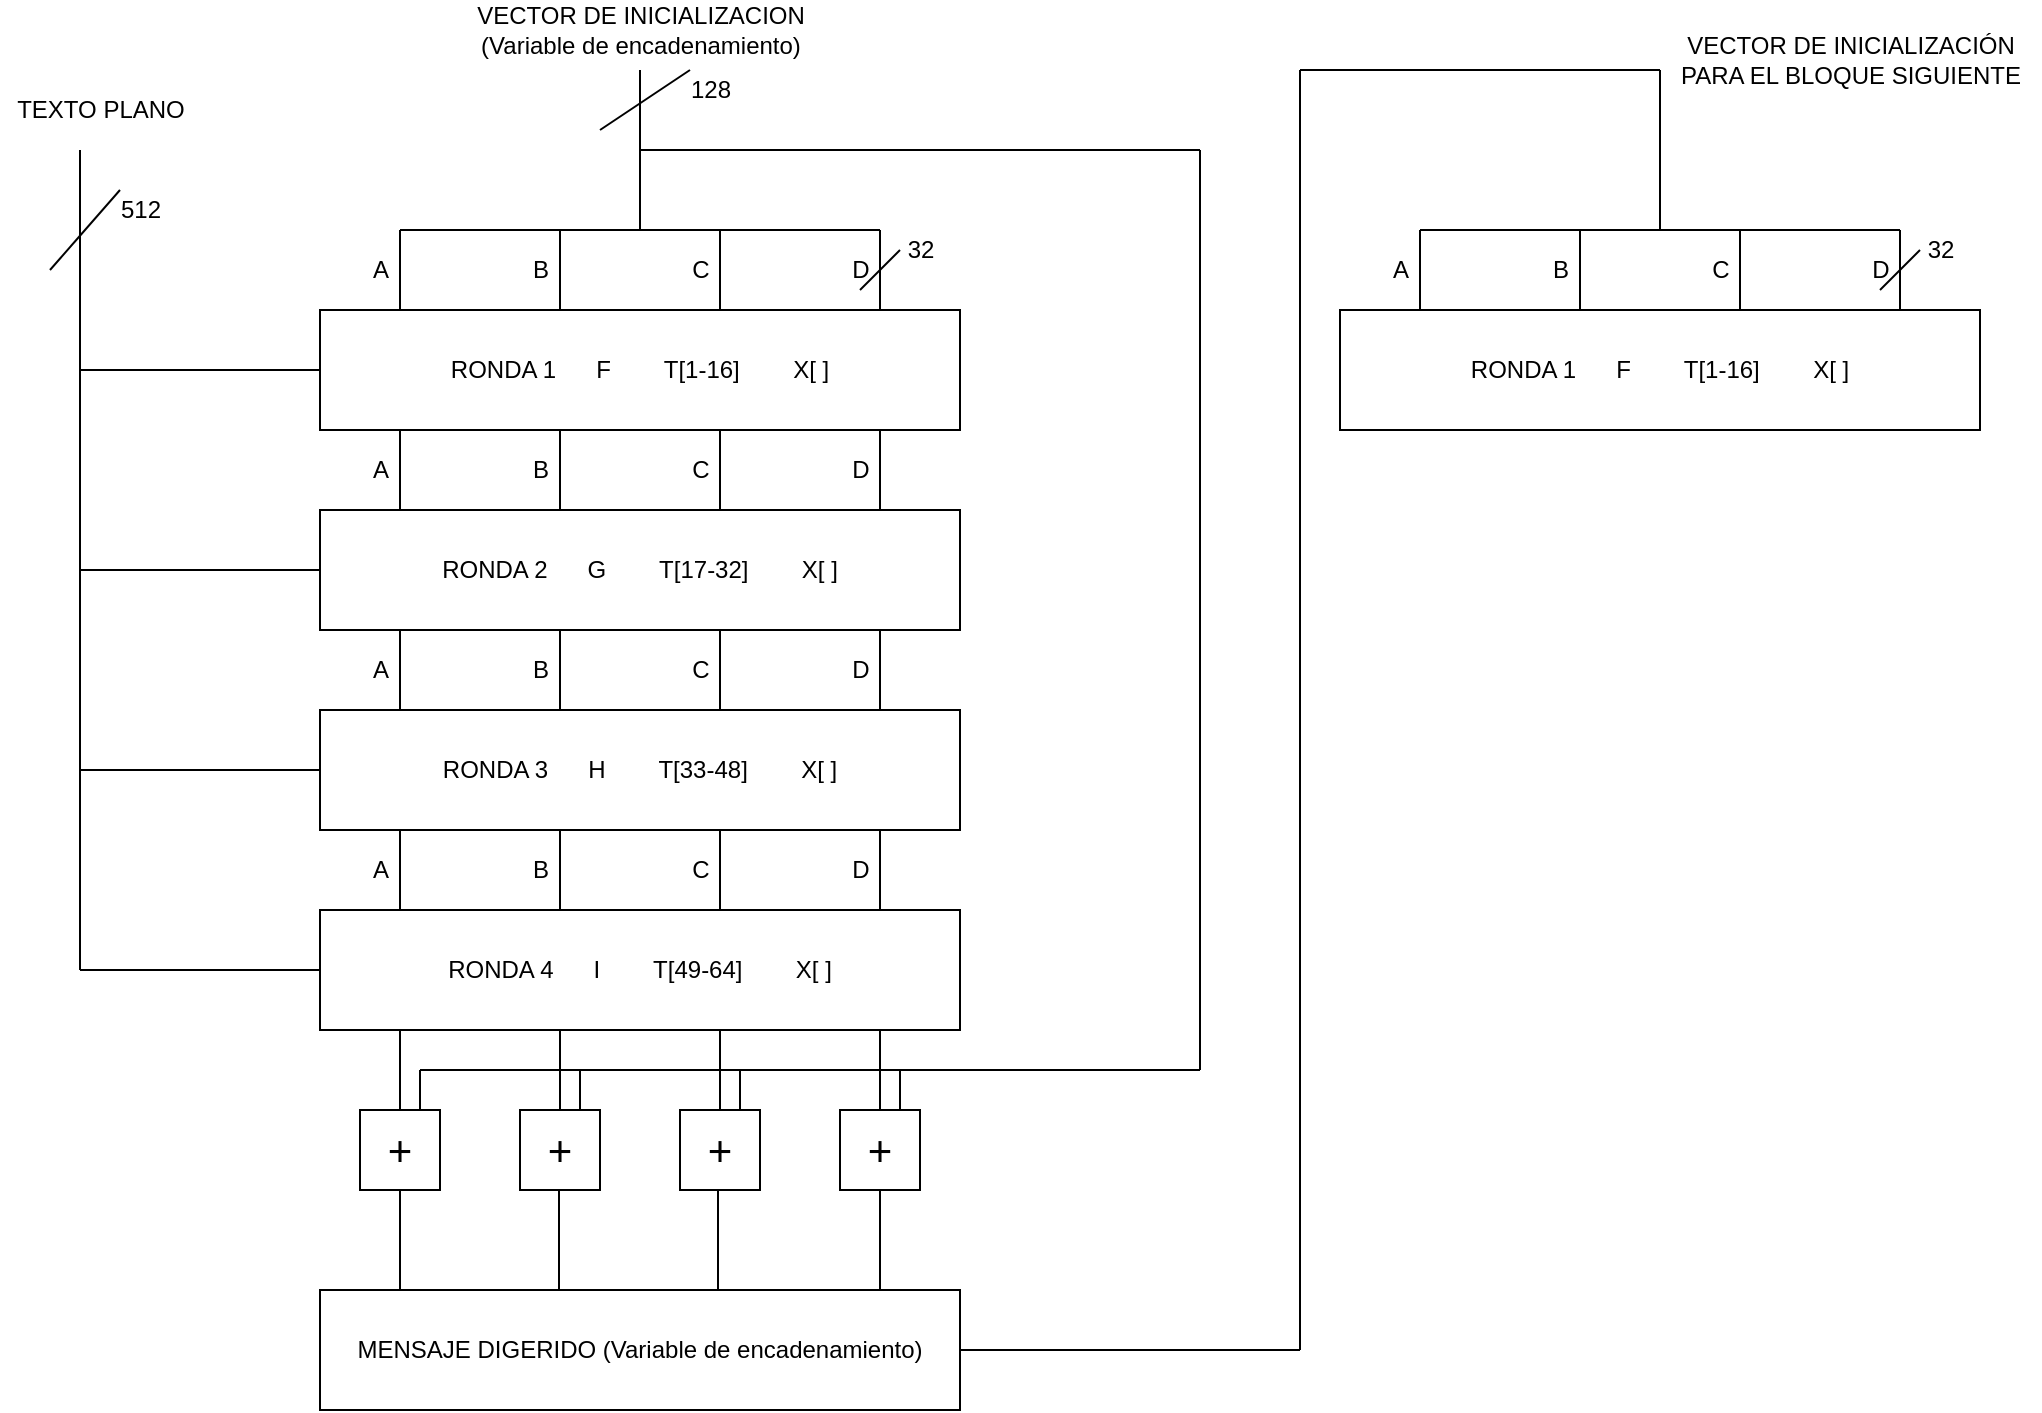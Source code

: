 <mxfile version="17.5.0" type="github" pages="2"><diagram id="1TmIL6L66zGVfy6CsLsV" name="Page-1"><mxGraphModel dx="2062" dy="772" grid="1" gridSize="10" guides="1" tooltips="1" connect="1" arrows="1" fold="1" page="1" pageScale="1" pageWidth="1200" pageHeight="1600" math="0" shadow="0"><root><mxCell id="0"/><mxCell id="1" parent="0"/><mxCell id="iprdOixAsFSCgPu3BJgt-1" value="" style="endArrow=none;html=1;rounded=0;" parent="1" edge="1"><mxGeometry width="50" height="50" relative="1" as="geometry"><mxPoint x="320" y="160" as="sourcePoint"/><mxPoint x="320" y="80" as="targetPoint"/></mxGeometry></mxCell><mxCell id="iprdOixAsFSCgPu3BJgt-2" value="" style="endArrow=none;html=1;rounded=0;" parent="1" edge="1"><mxGeometry width="50" height="50" relative="1" as="geometry"><mxPoint x="200" y="160" as="sourcePoint"/><mxPoint x="440" y="160" as="targetPoint"/></mxGeometry></mxCell><mxCell id="iprdOixAsFSCgPu3BJgt-3" value="" style="endArrow=none;html=1;rounded=0;" parent="1" edge="1"><mxGeometry width="50" height="50" relative="1" as="geometry"><mxPoint x="200" y="200" as="sourcePoint"/><mxPoint x="200" y="160" as="targetPoint"/></mxGeometry></mxCell><mxCell id="iprdOixAsFSCgPu3BJgt-4" value="" style="endArrow=none;html=1;rounded=0;" parent="1" edge="1"><mxGeometry width="50" height="50" relative="1" as="geometry"><mxPoint x="280" y="200" as="sourcePoint"/><mxPoint x="280" y="160" as="targetPoint"/></mxGeometry></mxCell><mxCell id="iprdOixAsFSCgPu3BJgt-5" value="" style="endArrow=none;html=1;rounded=0;" parent="1" edge="1"><mxGeometry width="50" height="50" relative="1" as="geometry"><mxPoint x="360" y="200" as="sourcePoint"/><mxPoint x="360" y="160" as="targetPoint"/></mxGeometry></mxCell><mxCell id="iprdOixAsFSCgPu3BJgt-6" value="" style="endArrow=none;html=1;rounded=0;" parent="1" edge="1"><mxGeometry width="50" height="50" relative="1" as="geometry"><mxPoint x="440" y="200" as="sourcePoint"/><mxPoint x="440" y="160" as="targetPoint"/></mxGeometry></mxCell><mxCell id="iprdOixAsFSCgPu3BJgt-7" value="RONDA 1&amp;nbsp; &amp;nbsp; &amp;nbsp; F&amp;nbsp; &amp;nbsp; &amp;nbsp; &amp;nbsp; T[1-16]&amp;nbsp; &amp;nbsp; &amp;nbsp; &amp;nbsp; X[ ]" style="rounded=0;whiteSpace=wrap;html=1;" parent="1" vertex="1"><mxGeometry x="160" y="200" width="320" height="60" as="geometry"/></mxCell><mxCell id="iprdOixAsFSCgPu3BJgt-12" value="" style="endArrow=none;html=1;rounded=0;" parent="1" edge="1"><mxGeometry width="50" height="50" relative="1" as="geometry"><mxPoint x="200" y="300" as="sourcePoint"/><mxPoint x="200" y="260" as="targetPoint"/></mxGeometry></mxCell><mxCell id="iprdOixAsFSCgPu3BJgt-13" value="" style="endArrow=none;html=1;rounded=0;" parent="1" edge="1"><mxGeometry width="50" height="50" relative="1" as="geometry"><mxPoint x="280" y="300" as="sourcePoint"/><mxPoint x="280" y="260" as="targetPoint"/></mxGeometry></mxCell><mxCell id="iprdOixAsFSCgPu3BJgt-14" value="" style="endArrow=none;html=1;rounded=0;" parent="1" edge="1"><mxGeometry width="50" height="50" relative="1" as="geometry"><mxPoint x="360" y="300" as="sourcePoint"/><mxPoint x="360" y="260" as="targetPoint"/></mxGeometry></mxCell><mxCell id="iprdOixAsFSCgPu3BJgt-15" value="" style="endArrow=none;html=1;rounded=0;" parent="1" edge="1"><mxGeometry width="50" height="50" relative="1" as="geometry"><mxPoint x="440" y="300" as="sourcePoint"/><mxPoint x="440" y="260" as="targetPoint"/></mxGeometry></mxCell><mxCell id="iprdOixAsFSCgPu3BJgt-16" value="RONDA 2&amp;nbsp; &amp;nbsp; &amp;nbsp; G&amp;nbsp; &amp;nbsp; &amp;nbsp; &amp;nbsp; T[17-32]&amp;nbsp; &amp;nbsp; &amp;nbsp; &amp;nbsp; X[ ]" style="rounded=0;whiteSpace=wrap;html=1;" parent="1" vertex="1"><mxGeometry x="160" y="300" width="320" height="60" as="geometry"/></mxCell><mxCell id="iprdOixAsFSCgPu3BJgt-17" value="" style="endArrow=none;html=1;rounded=0;" parent="1" edge="1"><mxGeometry width="50" height="50" relative="1" as="geometry"><mxPoint x="200" y="400" as="sourcePoint"/><mxPoint x="200" y="360" as="targetPoint"/></mxGeometry></mxCell><mxCell id="iprdOixAsFSCgPu3BJgt-18" value="" style="endArrow=none;html=1;rounded=0;" parent="1" edge="1"><mxGeometry width="50" height="50" relative="1" as="geometry"><mxPoint x="280" y="400" as="sourcePoint"/><mxPoint x="280" y="360" as="targetPoint"/></mxGeometry></mxCell><mxCell id="iprdOixAsFSCgPu3BJgt-19" value="" style="endArrow=none;html=1;rounded=0;" parent="1" edge="1"><mxGeometry width="50" height="50" relative="1" as="geometry"><mxPoint x="360" y="400" as="sourcePoint"/><mxPoint x="360" y="360" as="targetPoint"/></mxGeometry></mxCell><mxCell id="iprdOixAsFSCgPu3BJgt-20" value="" style="endArrow=none;html=1;rounded=0;" parent="1" edge="1"><mxGeometry width="50" height="50" relative="1" as="geometry"><mxPoint x="440" y="400" as="sourcePoint"/><mxPoint x="440" y="360" as="targetPoint"/></mxGeometry></mxCell><mxCell id="iprdOixAsFSCgPu3BJgt-21" value="RONDA 3&amp;nbsp; &amp;nbsp; &amp;nbsp; H&amp;nbsp; &amp;nbsp; &amp;nbsp; &amp;nbsp; T[33-48]&amp;nbsp; &amp;nbsp; &amp;nbsp; &amp;nbsp; X[ ]" style="rounded=0;whiteSpace=wrap;html=1;" parent="1" vertex="1"><mxGeometry x="160" y="400" width="320" height="60" as="geometry"/></mxCell><mxCell id="iprdOixAsFSCgPu3BJgt-22" value="" style="endArrow=none;html=1;rounded=0;" parent="1" edge="1"><mxGeometry width="50" height="50" relative="1" as="geometry"><mxPoint x="200" y="500" as="sourcePoint"/><mxPoint x="200" y="460" as="targetPoint"/></mxGeometry></mxCell><mxCell id="iprdOixAsFSCgPu3BJgt-23" value="" style="endArrow=none;html=1;rounded=0;" parent="1" edge="1"><mxGeometry width="50" height="50" relative="1" as="geometry"><mxPoint x="280" y="500" as="sourcePoint"/><mxPoint x="280" y="460" as="targetPoint"/></mxGeometry></mxCell><mxCell id="iprdOixAsFSCgPu3BJgt-24" value="" style="endArrow=none;html=1;rounded=0;" parent="1" edge="1"><mxGeometry width="50" height="50" relative="1" as="geometry"><mxPoint x="360" y="500" as="sourcePoint"/><mxPoint x="360" y="460" as="targetPoint"/></mxGeometry></mxCell><mxCell id="iprdOixAsFSCgPu3BJgt-25" value="" style="endArrow=none;html=1;rounded=0;" parent="1" edge="1"><mxGeometry width="50" height="50" relative="1" as="geometry"><mxPoint x="440" y="500" as="sourcePoint"/><mxPoint x="440" y="460" as="targetPoint"/></mxGeometry></mxCell><mxCell id="iprdOixAsFSCgPu3BJgt-26" value="RONDA 4&amp;nbsp; &amp;nbsp; &amp;nbsp; I&amp;nbsp; &amp;nbsp; &amp;nbsp; &amp;nbsp; T[49-64]&amp;nbsp; &amp;nbsp; &amp;nbsp; &amp;nbsp; X[ ]" style="rounded=0;whiteSpace=wrap;html=1;" parent="1" vertex="1"><mxGeometry x="160" y="500" width="320" height="60" as="geometry"/></mxCell><mxCell id="iprdOixAsFSCgPu3BJgt-32" value="" style="endArrow=none;html=1;rounded=0;" parent="1" edge="1"><mxGeometry width="50" height="50" relative="1" as="geometry"><mxPoint x="440" y="600" as="sourcePoint"/><mxPoint x="440" y="560" as="targetPoint"/></mxGeometry></mxCell><mxCell id="iprdOixAsFSCgPu3BJgt-33" value="" style="endArrow=none;html=1;rounded=0;" parent="1" edge="1"><mxGeometry width="50" height="50" relative="1" as="geometry"><mxPoint x="360" y="600" as="sourcePoint"/><mxPoint x="360" y="560" as="targetPoint"/></mxGeometry></mxCell><mxCell id="iprdOixAsFSCgPu3BJgt-34" value="" style="endArrow=none;html=1;rounded=0;" parent="1" edge="1"><mxGeometry width="50" height="50" relative="1" as="geometry"><mxPoint x="280" y="600" as="sourcePoint"/><mxPoint x="280" y="560" as="targetPoint"/></mxGeometry></mxCell><mxCell id="iprdOixAsFSCgPu3BJgt-35" value="" style="endArrow=none;html=1;rounded=0;" parent="1" edge="1"><mxGeometry width="50" height="50" relative="1" as="geometry"><mxPoint x="200" y="600" as="sourcePoint"/><mxPoint x="200" y="560" as="targetPoint"/></mxGeometry></mxCell><mxCell id="iprdOixAsFSCgPu3BJgt-36" value="&lt;font style=&quot;font-size: 21px&quot;&gt;+&lt;/font&gt;" style="whiteSpace=wrap;html=1;aspect=fixed;" parent="1" vertex="1"><mxGeometry x="180" y="600" width="40" height="40" as="geometry"/></mxCell><mxCell id="iprdOixAsFSCgPu3BJgt-37" value="&lt;font style=&quot;font-size: 21px&quot;&gt;+&lt;/font&gt;" style="whiteSpace=wrap;html=1;aspect=fixed;" parent="1" vertex="1"><mxGeometry x="260" y="600" width="40" height="40" as="geometry"/></mxCell><mxCell id="iprdOixAsFSCgPu3BJgt-38" value="&lt;font style=&quot;font-size: 21px&quot;&gt;+&lt;/font&gt;" style="whiteSpace=wrap;html=1;aspect=fixed;" parent="1" vertex="1"><mxGeometry x="340" y="600" width="40" height="40" as="geometry"/></mxCell><mxCell id="iprdOixAsFSCgPu3BJgt-39" value="&lt;font style=&quot;font-size: 21px&quot;&gt;+&lt;/font&gt;" style="whiteSpace=wrap;html=1;aspect=fixed;" parent="1" vertex="1"><mxGeometry x="420" y="600" width="40" height="40" as="geometry"/></mxCell><mxCell id="iprdOixAsFSCgPu3BJgt-40" value="A" style="text;html=1;align=center;verticalAlign=middle;resizable=0;points=[];autosize=1;strokeColor=none;fillColor=none;" parent="1" vertex="1"><mxGeometry x="180" y="170" width="20" height="20" as="geometry"/></mxCell><mxCell id="iprdOixAsFSCgPu3BJgt-41" value="B" style="text;html=1;align=center;verticalAlign=middle;resizable=0;points=[];autosize=1;strokeColor=none;fillColor=none;" parent="1" vertex="1"><mxGeometry x="260" y="170" width="20" height="20" as="geometry"/></mxCell><mxCell id="iprdOixAsFSCgPu3BJgt-42" value="C" style="text;html=1;align=center;verticalAlign=middle;resizable=0;points=[];autosize=1;strokeColor=none;fillColor=none;" parent="1" vertex="1"><mxGeometry x="340" y="170" width="20" height="20" as="geometry"/></mxCell><mxCell id="iprdOixAsFSCgPu3BJgt-43" value="D" style="text;html=1;align=center;verticalAlign=middle;resizable=0;points=[];autosize=1;strokeColor=none;fillColor=none;" parent="1" vertex="1"><mxGeometry x="420" y="170" width="20" height="20" as="geometry"/></mxCell><mxCell id="iprdOixAsFSCgPu3BJgt-44" value="A" style="text;html=1;align=center;verticalAlign=middle;resizable=0;points=[];autosize=1;strokeColor=none;fillColor=none;" parent="1" vertex="1"><mxGeometry x="180" y="270" width="20" height="20" as="geometry"/></mxCell><mxCell id="iprdOixAsFSCgPu3BJgt-45" value="A" style="text;html=1;align=center;verticalAlign=middle;resizable=0;points=[];autosize=1;strokeColor=none;fillColor=none;" parent="1" vertex="1"><mxGeometry x="180" y="370" width="20" height="20" as="geometry"/></mxCell><mxCell id="iprdOixAsFSCgPu3BJgt-46" value="A" style="text;html=1;align=center;verticalAlign=middle;resizable=0;points=[];autosize=1;strokeColor=none;fillColor=none;" parent="1" vertex="1"><mxGeometry x="180" y="470" width="20" height="20" as="geometry"/></mxCell><mxCell id="iprdOixAsFSCgPu3BJgt-47" value="B" style="text;html=1;align=center;verticalAlign=middle;resizable=0;points=[];autosize=1;strokeColor=none;fillColor=none;" parent="1" vertex="1"><mxGeometry x="260" y="270" width="20" height="20" as="geometry"/></mxCell><mxCell id="iprdOixAsFSCgPu3BJgt-48" value="B" style="text;html=1;align=center;verticalAlign=middle;resizable=0;points=[];autosize=1;strokeColor=none;fillColor=none;" parent="1" vertex="1"><mxGeometry x="260" y="370" width="20" height="20" as="geometry"/></mxCell><mxCell id="iprdOixAsFSCgPu3BJgt-49" value="B" style="text;html=1;align=center;verticalAlign=middle;resizable=0;points=[];autosize=1;strokeColor=none;fillColor=none;" parent="1" vertex="1"><mxGeometry x="260" y="470" width="20" height="20" as="geometry"/></mxCell><mxCell id="iprdOixAsFSCgPu3BJgt-50" value="C" style="text;html=1;align=center;verticalAlign=middle;resizable=0;points=[];autosize=1;strokeColor=none;fillColor=none;" parent="1" vertex="1"><mxGeometry x="340" y="270" width="20" height="20" as="geometry"/></mxCell><mxCell id="iprdOixAsFSCgPu3BJgt-51" value="C" style="text;html=1;align=center;verticalAlign=middle;resizable=0;points=[];autosize=1;strokeColor=none;fillColor=none;" parent="1" vertex="1"><mxGeometry x="340" y="370" width="20" height="20" as="geometry"/></mxCell><mxCell id="iprdOixAsFSCgPu3BJgt-52" value="C" style="text;html=1;align=center;verticalAlign=middle;resizable=0;points=[];autosize=1;strokeColor=none;fillColor=none;" parent="1" vertex="1"><mxGeometry x="340" y="470" width="20" height="20" as="geometry"/></mxCell><mxCell id="iprdOixAsFSCgPu3BJgt-53" value="D" style="text;html=1;align=center;verticalAlign=middle;resizable=0;points=[];autosize=1;strokeColor=none;fillColor=none;" parent="1" vertex="1"><mxGeometry x="420" y="270" width="20" height="20" as="geometry"/></mxCell><mxCell id="iprdOixAsFSCgPu3BJgt-54" value="D" style="text;html=1;align=center;verticalAlign=middle;resizable=0;points=[];autosize=1;strokeColor=none;fillColor=none;" parent="1" vertex="1"><mxGeometry x="420" y="370" width="20" height="20" as="geometry"/></mxCell><mxCell id="iprdOixAsFSCgPu3BJgt-55" value="D" style="text;html=1;align=center;verticalAlign=middle;resizable=0;points=[];autosize=1;strokeColor=none;fillColor=none;" parent="1" vertex="1"><mxGeometry x="420" y="470" width="20" height="20" as="geometry"/></mxCell><mxCell id="iprdOixAsFSCgPu3BJgt-56" value="" style="endArrow=none;html=1;rounded=0;" parent="1" edge="1"><mxGeometry width="50" height="50" relative="1" as="geometry"><mxPoint x="320" y="120" as="sourcePoint"/><mxPoint x="600" y="120" as="targetPoint"/></mxGeometry></mxCell><mxCell id="iprdOixAsFSCgPu3BJgt-57" value="" style="endArrow=none;html=1;rounded=0;" parent="1" edge="1"><mxGeometry width="50" height="50" relative="1" as="geometry"><mxPoint x="600" y="580" as="sourcePoint"/><mxPoint x="600" y="120" as="targetPoint"/></mxGeometry></mxCell><mxCell id="iprdOixAsFSCgPu3BJgt-58" value="" style="endArrow=none;html=1;rounded=0;" parent="1" edge="1"><mxGeometry width="50" height="50" relative="1" as="geometry"><mxPoint x="210" y="580" as="sourcePoint"/><mxPoint x="600" y="580" as="targetPoint"/></mxGeometry></mxCell><mxCell id="iprdOixAsFSCgPu3BJgt-59" value="" style="endArrow=none;html=1;rounded=0;exitX=0.75;exitY=0;exitDx=0;exitDy=0;" parent="1" source="iprdOixAsFSCgPu3BJgt-36" edge="1"><mxGeometry width="50" height="50" relative="1" as="geometry"><mxPoint x="350" y="410" as="sourcePoint"/><mxPoint x="210" y="580" as="targetPoint"/></mxGeometry></mxCell><mxCell id="iprdOixAsFSCgPu3BJgt-60" value="" style="endArrow=none;html=1;rounded=0;entryX=0.75;entryY=0;entryDx=0;entryDy=0;" parent="1" target="iprdOixAsFSCgPu3BJgt-37" edge="1"><mxGeometry width="50" height="50" relative="1" as="geometry"><mxPoint x="290" y="580" as="sourcePoint"/><mxPoint x="220" y="590" as="targetPoint"/></mxGeometry></mxCell><mxCell id="iprdOixAsFSCgPu3BJgt-61" value="" style="endArrow=none;html=1;rounded=0;entryX=0.75;entryY=0;entryDx=0;entryDy=0;" parent="1" target="iprdOixAsFSCgPu3BJgt-38" edge="1"><mxGeometry width="50" height="50" relative="1" as="geometry"><mxPoint x="370" y="580" as="sourcePoint"/><mxPoint x="400" y="360" as="targetPoint"/></mxGeometry></mxCell><mxCell id="iprdOixAsFSCgPu3BJgt-62" value="" style="endArrow=none;html=1;rounded=0;exitX=0.75;exitY=0;exitDx=0;exitDy=0;" parent="1" source="iprdOixAsFSCgPu3BJgt-39" edge="1"><mxGeometry width="50" height="50" relative="1" as="geometry"><mxPoint x="350" y="410" as="sourcePoint"/><mxPoint x="450" y="580" as="targetPoint"/></mxGeometry></mxCell><mxCell id="iprdOixAsFSCgPu3BJgt-63" value="" style="endArrow=none;html=1;rounded=0;entryX=0.5;entryY=1;entryDx=0;entryDy=0;" parent="1" target="iprdOixAsFSCgPu3BJgt-36" edge="1"><mxGeometry width="50" height="50" relative="1" as="geometry"><mxPoint x="200" y="690" as="sourcePoint"/><mxPoint x="400" y="360" as="targetPoint"/></mxGeometry></mxCell><mxCell id="iprdOixAsFSCgPu3BJgt-64" value="" style="endArrow=none;html=1;rounded=0;entryX=0.5;entryY=1;entryDx=0;entryDy=0;" parent="1" edge="1"><mxGeometry width="50" height="50" relative="1" as="geometry"><mxPoint x="279.5" y="690" as="sourcePoint"/><mxPoint x="279.5" y="640" as="targetPoint"/></mxGeometry></mxCell><mxCell id="iprdOixAsFSCgPu3BJgt-65" value="" style="endArrow=none;html=1;rounded=0;entryX=0.5;entryY=1;entryDx=0;entryDy=0;" parent="1" edge="1"><mxGeometry width="50" height="50" relative="1" as="geometry"><mxPoint x="359" y="690" as="sourcePoint"/><mxPoint x="359" y="640" as="targetPoint"/></mxGeometry></mxCell><mxCell id="iprdOixAsFSCgPu3BJgt-66" value="" style="endArrow=none;html=1;rounded=0;entryX=0.5;entryY=1;entryDx=0;entryDy=0;" parent="1" edge="1"><mxGeometry width="50" height="50" relative="1" as="geometry"><mxPoint x="440" y="690" as="sourcePoint"/><mxPoint x="440" y="640" as="targetPoint"/></mxGeometry></mxCell><mxCell id="iprdOixAsFSCgPu3BJgt-67" value="MENSAJE DIGERIDO (Variable de encadenamiento)" style="rounded=0;whiteSpace=wrap;html=1;" parent="1" vertex="1"><mxGeometry x="160" y="690" width="320" height="60" as="geometry"/></mxCell><mxCell id="iprdOixAsFSCgPu3BJgt-68" value="" style="endArrow=none;html=1;rounded=0;" parent="1" edge="1"><mxGeometry width="50" height="50" relative="1" as="geometry"><mxPoint x="430" y="190" as="sourcePoint"/><mxPoint x="450" y="170" as="targetPoint"/></mxGeometry></mxCell><mxCell id="iprdOixAsFSCgPu3BJgt-69" value="32" style="text;html=1;align=center;verticalAlign=middle;resizable=0;points=[];autosize=1;strokeColor=none;fillColor=none;" parent="1" vertex="1"><mxGeometry x="445" y="160" width="30" height="20" as="geometry"/></mxCell><mxCell id="iprdOixAsFSCgPu3BJgt-70" value="" style="endArrow=none;html=1;rounded=0;" parent="1" edge="1"><mxGeometry width="50" height="50" relative="1" as="geometry"><mxPoint x="40" y="530" as="sourcePoint"/><mxPoint x="40" y="120" as="targetPoint"/></mxGeometry></mxCell><mxCell id="iprdOixAsFSCgPu3BJgt-71" value="" style="endArrow=none;html=1;rounded=0;entryX=0;entryY=0.5;entryDx=0;entryDy=0;" parent="1" target="iprdOixAsFSCgPu3BJgt-26" edge="1"><mxGeometry width="50" height="50" relative="1" as="geometry"><mxPoint x="40" y="530" as="sourcePoint"/><mxPoint x="210" y="350" as="targetPoint"/></mxGeometry></mxCell><mxCell id="iprdOixAsFSCgPu3BJgt-72" value="" style="endArrow=none;html=1;rounded=0;entryX=0;entryY=0.5;entryDx=0;entryDy=0;" parent="1" target="iprdOixAsFSCgPu3BJgt-21" edge="1"><mxGeometry width="50" height="50" relative="1" as="geometry"><mxPoint x="40" y="430" as="sourcePoint"/><mxPoint x="210" y="350" as="targetPoint"/></mxGeometry></mxCell><mxCell id="iprdOixAsFSCgPu3BJgt-73" value="" style="endArrow=none;html=1;rounded=0;entryX=0;entryY=0.5;entryDx=0;entryDy=0;" parent="1" target="iprdOixAsFSCgPu3BJgt-16" edge="1"><mxGeometry width="50" height="50" relative="1" as="geometry"><mxPoint x="40" y="330" as="sourcePoint"/><mxPoint x="210" y="350" as="targetPoint"/></mxGeometry></mxCell><mxCell id="iprdOixAsFSCgPu3BJgt-74" value="" style="endArrow=none;html=1;rounded=0;entryX=0;entryY=0.5;entryDx=0;entryDy=0;" parent="1" target="iprdOixAsFSCgPu3BJgt-7" edge="1"><mxGeometry width="50" height="50" relative="1" as="geometry"><mxPoint x="40" y="230" as="sourcePoint"/><mxPoint x="210" y="350" as="targetPoint"/></mxGeometry></mxCell><mxCell id="iprdOixAsFSCgPu3BJgt-75" value="TEXTO PLANO" style="text;html=1;align=center;verticalAlign=middle;resizable=0;points=[];autosize=1;strokeColor=none;fillColor=none;" parent="1" vertex="1"><mxGeometry y="90" width="100" height="20" as="geometry"/></mxCell><mxCell id="iprdOixAsFSCgPu3BJgt-76" value="" style="endArrow=none;html=1;rounded=0;" parent="1" edge="1"><mxGeometry width="50" height="50" relative="1" as="geometry"><mxPoint x="25" y="180" as="sourcePoint"/><mxPoint x="60" y="140" as="targetPoint"/></mxGeometry></mxCell><mxCell id="iprdOixAsFSCgPu3BJgt-77" value="512" style="text;html=1;align=center;verticalAlign=middle;resizable=0;points=[];autosize=1;strokeColor=none;fillColor=none;" parent="1" vertex="1"><mxGeometry x="50" y="140" width="40" height="20" as="geometry"/></mxCell><mxCell id="iprdOixAsFSCgPu3BJgt-78" value="VECTOR DE INICIALIZACION&lt;br&gt;(Variable de encadenamiento)" style="text;html=1;align=center;verticalAlign=middle;resizable=0;points=[];autosize=1;strokeColor=none;fillColor=none;" parent="1" vertex="1"><mxGeometry x="230" y="45" width="180" height="30" as="geometry"/></mxCell><mxCell id="iprdOixAsFSCgPu3BJgt-79" value="" style="endArrow=none;html=1;rounded=0;exitX=1;exitY=0.5;exitDx=0;exitDy=0;" parent="1" source="iprdOixAsFSCgPu3BJgt-67" edge="1"><mxGeometry width="50" height="50" relative="1" as="geometry"><mxPoint x="610" y="440" as="sourcePoint"/><mxPoint x="650" y="720" as="targetPoint"/></mxGeometry></mxCell><mxCell id="iprdOixAsFSCgPu3BJgt-80" value="" style="endArrow=none;html=1;rounded=0;" parent="1" edge="1"><mxGeometry width="50" height="50" relative="1" as="geometry"><mxPoint x="650" y="720" as="sourcePoint"/><mxPoint x="650" y="80" as="targetPoint"/></mxGeometry></mxCell><mxCell id="iprdOixAsFSCgPu3BJgt-81" value="" style="endArrow=none;html=1;rounded=0;" parent="1" edge="1"><mxGeometry width="50" height="50" relative="1" as="geometry"><mxPoint x="830" y="80" as="sourcePoint"/><mxPoint x="650" y="80" as="targetPoint"/></mxGeometry></mxCell><mxCell id="iprdOixAsFSCgPu3BJgt-82" value="VECTOR DE INICIALIZACIÓN &lt;br&gt;PARA EL BLOQUE SIGUIENTE" style="text;html=1;align=center;verticalAlign=middle;resizable=0;points=[];autosize=1;strokeColor=none;fillColor=none;" parent="1" vertex="1"><mxGeometry x="830" y="60" width="190" height="30" as="geometry"/></mxCell><mxCell id="iprdOixAsFSCgPu3BJgt-84" value="" style="endArrow=none;html=1;rounded=0;" parent="1" edge="1"><mxGeometry width="50" height="50" relative="1" as="geometry"><mxPoint x="710" y="160" as="sourcePoint"/><mxPoint x="950" y="160" as="targetPoint"/></mxGeometry></mxCell><mxCell id="iprdOixAsFSCgPu3BJgt-85" value="" style="endArrow=none;html=1;rounded=0;" parent="1" edge="1"><mxGeometry width="50" height="50" relative="1" as="geometry"><mxPoint x="710" y="200" as="sourcePoint"/><mxPoint x="710" y="160" as="targetPoint"/></mxGeometry></mxCell><mxCell id="iprdOixAsFSCgPu3BJgt-86" value="" style="endArrow=none;html=1;rounded=0;" parent="1" edge="1"><mxGeometry width="50" height="50" relative="1" as="geometry"><mxPoint x="790" y="200" as="sourcePoint"/><mxPoint x="790" y="160" as="targetPoint"/></mxGeometry></mxCell><mxCell id="iprdOixAsFSCgPu3BJgt-87" value="" style="endArrow=none;html=1;rounded=0;" parent="1" edge="1"><mxGeometry width="50" height="50" relative="1" as="geometry"><mxPoint x="870" y="200" as="sourcePoint"/><mxPoint x="870" y="160" as="targetPoint"/></mxGeometry></mxCell><mxCell id="iprdOixAsFSCgPu3BJgt-88" value="" style="endArrow=none;html=1;rounded=0;" parent="1" edge="1"><mxGeometry width="50" height="50" relative="1" as="geometry"><mxPoint x="950" y="200" as="sourcePoint"/><mxPoint x="950" y="160" as="targetPoint"/></mxGeometry></mxCell><mxCell id="iprdOixAsFSCgPu3BJgt-89" value="RONDA 1&amp;nbsp; &amp;nbsp; &amp;nbsp; F&amp;nbsp; &amp;nbsp; &amp;nbsp; &amp;nbsp; T[1-16]&amp;nbsp; &amp;nbsp; &amp;nbsp; &amp;nbsp; X[ ]" style="rounded=0;whiteSpace=wrap;html=1;" parent="1" vertex="1"><mxGeometry x="670" y="200" width="320" height="60" as="geometry"/></mxCell><mxCell id="iprdOixAsFSCgPu3BJgt-90" value="A" style="text;html=1;align=center;verticalAlign=middle;resizable=0;points=[];autosize=1;strokeColor=none;fillColor=none;" parent="1" vertex="1"><mxGeometry x="690" y="170" width="20" height="20" as="geometry"/></mxCell><mxCell id="iprdOixAsFSCgPu3BJgt-91" value="B" style="text;html=1;align=center;verticalAlign=middle;resizable=0;points=[];autosize=1;strokeColor=none;fillColor=none;" parent="1" vertex="1"><mxGeometry x="770" y="170" width="20" height="20" as="geometry"/></mxCell><mxCell id="iprdOixAsFSCgPu3BJgt-92" value="C" style="text;html=1;align=center;verticalAlign=middle;resizable=0;points=[];autosize=1;strokeColor=none;fillColor=none;" parent="1" vertex="1"><mxGeometry x="850" y="170" width="20" height="20" as="geometry"/></mxCell><mxCell id="iprdOixAsFSCgPu3BJgt-93" value="D" style="text;html=1;align=center;verticalAlign=middle;resizable=0;points=[];autosize=1;strokeColor=none;fillColor=none;" parent="1" vertex="1"><mxGeometry x="930" y="170" width="20" height="20" as="geometry"/></mxCell><mxCell id="iprdOixAsFSCgPu3BJgt-94" value="" style="endArrow=none;html=1;rounded=0;" parent="1" edge="1"><mxGeometry width="50" height="50" relative="1" as="geometry"><mxPoint x="940" y="190" as="sourcePoint"/><mxPoint x="960" y="170" as="targetPoint"/></mxGeometry></mxCell><mxCell id="iprdOixAsFSCgPu3BJgt-95" value="32" style="text;html=1;align=center;verticalAlign=middle;resizable=0;points=[];autosize=1;strokeColor=none;fillColor=none;" parent="1" vertex="1"><mxGeometry x="955" y="160" width="30" height="20" as="geometry"/></mxCell><mxCell id="iprdOixAsFSCgPu3BJgt-96" value="" style="endArrow=none;html=1;rounded=0;" parent="1" edge="1"><mxGeometry width="50" height="50" relative="1" as="geometry"><mxPoint x="830" y="160" as="sourcePoint"/><mxPoint x="830" y="80" as="targetPoint"/></mxGeometry></mxCell><mxCell id="iprdOixAsFSCgPu3BJgt-98" value="" style="endArrow=none;html=1;rounded=0;" parent="1" edge="1"><mxGeometry width="50" height="50" relative="1" as="geometry"><mxPoint x="300" y="110" as="sourcePoint"/><mxPoint x="345" y="80" as="targetPoint"/></mxGeometry></mxCell><mxCell id="iprdOixAsFSCgPu3BJgt-99" value="128" style="text;html=1;align=center;verticalAlign=middle;resizable=0;points=[];autosize=1;strokeColor=none;fillColor=none;" parent="1" vertex="1"><mxGeometry x="335" y="80" width="40" height="20" as="geometry"/></mxCell></root></mxGraphModel></diagram><diagram id="FO4T8b99Yywtflk1OHIo" name="Page-2"><mxGraphModel dx="710" dy="662" grid="1" gridSize="10" guides="1" tooltips="1" connect="1" arrows="1" fold="1" page="1" pageScale="1" pageWidth="200000" pageHeight="200000" math="0" shadow="0"><root><mxCell id="0"/><mxCell id="1" parent="0"/><mxCell id="TF1JGHdSCti6ogJzm9Kl-162" value="" style="rounded=0;whiteSpace=wrap;html=1;fontSize=28;fillColor=#FFFFFF;" vertex="1" parent="1"><mxGeometry x="1980" y="130" width="487.5" height="315" as="geometry"/></mxCell><mxCell id="TF1JGHdSCti6ogJzm9Kl-11" style="edgeStyle=orthogonalEdgeStyle;rounded=0;orthogonalLoop=1;jettySize=auto;html=1;exitX=1;exitY=0.5;exitDx=0;exitDy=0;entryX=0;entryY=0.5;entryDx=0;entryDy=0;fontSize=22;strokeColor=default;endArrow=none;endFill=0;" edge="1" parent="1" source="TF1JGHdSCti6ogJzm9Kl-2" target="TF1JGHdSCti6ogJzm9Kl-3"><mxGeometry relative="1" as="geometry"/></mxCell><mxCell id="TF1JGHdSCti6ogJzm9Kl-12" style="edgeStyle=orthogonalEdgeStyle;rounded=0;orthogonalLoop=1;jettySize=auto;html=1;exitX=1;exitY=0.5;exitDx=0;exitDy=0;entryX=0;entryY=0.5;entryDx=0;entryDy=0;fontSize=22;endArrow=none;endFill=0;strokeColor=default;" edge="1" parent="1" source="TF1JGHdSCti6ogJzm9Kl-2" target="TF1JGHdSCti6ogJzm9Kl-4"><mxGeometry relative="1" as="geometry"/></mxCell><mxCell id="TF1JGHdSCti6ogJzm9Kl-13" style="edgeStyle=orthogonalEdgeStyle;rounded=0;orthogonalLoop=1;jettySize=auto;html=1;exitX=1;exitY=0.5;exitDx=0;exitDy=0;entryX=0;entryY=0.5;entryDx=0;entryDy=0;fontSize=22;endArrow=none;endFill=0;strokeColor=default;" edge="1" parent="1" source="TF1JGHdSCti6ogJzm9Kl-2" target="TF1JGHdSCti6ogJzm9Kl-5"><mxGeometry relative="1" as="geometry"/></mxCell><mxCell id="TF1JGHdSCti6ogJzm9Kl-14" style="edgeStyle=orthogonalEdgeStyle;rounded=0;orthogonalLoop=1;jettySize=auto;html=1;exitX=1;exitY=0.5;exitDx=0;exitDy=0;entryX=0;entryY=0.5;entryDx=0;entryDy=0;fontSize=22;endArrow=none;endFill=0;strokeColor=default;" edge="1" parent="1" source="TF1JGHdSCti6ogJzm9Kl-2" target="TF1JGHdSCti6ogJzm9Kl-6"><mxGeometry relative="1" as="geometry"/></mxCell><mxCell id="TF1JGHdSCti6ogJzm9Kl-2" value="&lt;font style=&quot;font-size: 22px&quot;&gt;Persona&lt;/font&gt;" style="rounded=0;whiteSpace=wrap;html=1;" vertex="1" parent="1"><mxGeometry x="20" y="570" width="150" height="60" as="geometry"/></mxCell><mxCell id="TF1JGHdSCti6ogJzm9Kl-18" style="edgeStyle=orthogonalEdgeStyle;rounded=0;orthogonalLoop=1;jettySize=auto;html=1;exitX=1;exitY=0.5;exitDx=0;exitDy=0;entryX=0;entryY=0.5;entryDx=0;entryDy=0;fontSize=22;endArrow=none;endFill=0;strokeColor=default;" edge="1" parent="1" source="TF1JGHdSCti6ogJzm9Kl-3" target="TF1JGHdSCti6ogJzm9Kl-15"><mxGeometry relative="1" as="geometry"/></mxCell><mxCell id="TF1JGHdSCti6ogJzm9Kl-3" value="&lt;font style=&quot;font-size: 22px&quot;&gt;Paramedico&lt;/font&gt;" style="rounded=0;whiteSpace=wrap;html=1;" vertex="1" parent="1"><mxGeometry x="240" y="80" width="150" height="60" as="geometry"/></mxCell><mxCell id="TF1JGHdSCti6ogJzm9Kl-37" style="edgeStyle=orthogonalEdgeStyle;rounded=0;orthogonalLoop=1;jettySize=auto;html=1;exitX=1;exitY=0.5;exitDx=0;exitDy=0;fontSize=22;startArrow=none;startFill=0;endArrow=none;endFill=0;sourcePerimeterSpacing=0;strokeColor=default;" edge="1" parent="1" source="TF1JGHdSCti6ogJzm9Kl-4" target="TF1JGHdSCti6ogJzm9Kl-36"><mxGeometry relative="1" as="geometry"/></mxCell><mxCell id="TF1JGHdSCti6ogJzm9Kl-52" value="" style="edgeStyle=orthogonalEdgeStyle;rounded=0;orthogonalLoop=1;jettySize=auto;html=1;fontSize=22;startArrow=none;startFill=0;endArrow=none;endFill=0;sourcePerimeterSpacing=0;strokeColor=default;strokeWidth=1;" edge="1" parent="1" source="TF1JGHdSCti6ogJzm9Kl-4" target="TF1JGHdSCti6ogJzm9Kl-51"><mxGeometry relative="1" as="geometry"><Array as="points"><mxPoint x="315" y="610"/><mxPoint x="430" y="610"/><mxPoint x="430" y="1060"/></Array></mxGeometry></mxCell><mxCell id="TF1JGHdSCti6ogJzm9Kl-55" value="" style="edgeStyle=orthogonalEdgeStyle;rounded=0;orthogonalLoop=1;jettySize=auto;html=1;fontSize=22;startArrow=none;startFill=0;endArrow=none;endFill=0;sourcePerimeterSpacing=0;strokeColor=default;strokeWidth=1;" edge="1" parent="1" source="TF1JGHdSCti6ogJzm9Kl-4" target="TF1JGHdSCti6ogJzm9Kl-54"><mxGeometry relative="1" as="geometry"><Array as="points"><mxPoint x="315" y="610"/><mxPoint x="430" y="610"/><mxPoint x="430" y="860"/></Array></mxGeometry></mxCell><mxCell id="TF1JGHdSCti6ogJzm9Kl-4" value="&lt;font style=&quot;font-size: 22px&quot;&gt;Medico&lt;/font&gt;" style="rounded=0;whiteSpace=wrap;html=1;" vertex="1" parent="1"><mxGeometry x="240" y="420" width="150" height="60" as="geometry"/></mxCell><mxCell id="TF1JGHdSCti6ogJzm9Kl-41" style="edgeStyle=orthogonalEdgeStyle;rounded=0;orthogonalLoop=1;jettySize=auto;html=1;exitX=1;exitY=0.5;exitDx=0;exitDy=0;fontSize=22;startArrow=none;startFill=0;endArrow=none;endFill=0;sourcePerimeterSpacing=0;strokeColor=default;" edge="1" parent="1" source="TF1JGHdSCti6ogJzm9Kl-5" target="TF1JGHdSCti6ogJzm9Kl-40"><mxGeometry relative="1" as="geometry"/></mxCell><mxCell id="TF1JGHdSCti6ogJzm9Kl-5" value="&lt;font style=&quot;font-size: 22px&quot;&gt;Secretaria&lt;/font&gt;" style="rounded=0;whiteSpace=wrap;html=1;" vertex="1" parent="1"><mxGeometry x="240" y="760" width="150" height="60" as="geometry"/></mxCell><mxCell id="TF1JGHdSCti6ogJzm9Kl-6" value="&lt;font style=&quot;font-size: 22px&quot;&gt;Administrador&lt;/font&gt;" style="rounded=0;whiteSpace=wrap;html=1;" vertex="1" parent="1"><mxGeometry x="240" y="1100" width="150" height="60" as="geometry"/></mxCell><mxCell id="TF1JGHdSCti6ogJzm9Kl-20" style="edgeStyle=orthogonalEdgeStyle;rounded=0;orthogonalLoop=1;jettySize=auto;html=1;exitX=1;exitY=0.5;exitDx=0;exitDy=0;entryX=0;entryY=0.5;entryDx=0;entryDy=0;fontSize=22;endArrow=none;endFill=0;strokeColor=default;" edge="1" parent="1" source="TF1JGHdSCti6ogJzm9Kl-15" target="TF1JGHdSCti6ogJzm9Kl-19"><mxGeometry relative="1" as="geometry"/></mxCell><mxCell id="TF1JGHdSCti6ogJzm9Kl-15" value="&lt;font style=&quot;font-size: 22px&quot;&gt;Alta&lt;/font&gt;" style="rounded=0;whiteSpace=wrap;html=1;" vertex="1" parent="1"><mxGeometry x="480" y="80" width="150" height="60" as="geometry"/></mxCell><mxCell id="TF1JGHdSCti6ogJzm9Kl-19" value="&lt;font style=&quot;font-size: 22px&quot;&gt;Paciente&lt;/font&gt;" style="rounded=0;whiteSpace=wrap;html=1;" vertex="1" parent="1"><mxGeometry x="725" y="80" width="150" height="60" as="geometry"/></mxCell><mxCell id="TF1JGHdSCti6ogJzm9Kl-30" value="" style="edgeStyle=orthogonalEdgeStyle;rounded=0;orthogonalLoop=1;jettySize=auto;html=1;fontSize=22;startArrow=none;startFill=0;endArrow=none;endFill=0;sourcePerimeterSpacing=0;strokeColor=default;" edge="1" parent="1" source="TF1JGHdSCti6ogJzm9Kl-21" target="TF1JGHdSCti6ogJzm9Kl-29"><mxGeometry relative="1" as="geometry"/></mxCell><mxCell id="TF1JGHdSCti6ogJzm9Kl-21" value="&lt;font style=&quot;font-size: 22px&quot;&gt;Estudio&lt;/font&gt;" style="rounded=0;whiteSpace=wrap;html=1;" vertex="1" parent="1"><mxGeometry x="980" y="80" width="150" height="60" as="geometry"/></mxCell><mxCell id="TF1JGHdSCti6ogJzm9Kl-29" value="" style="rhombus;whiteSpace=wrap;html=1;rounded=0;" vertex="1" parent="1"><mxGeometry x="875" y="95" width="35" height="30" as="geometry"/></mxCell><mxCell id="TF1JGHdSCti6ogJzm9Kl-32" value="" style="endArrow=none;html=1;rounded=0;fontSize=22;sourcePerimeterSpacing=0;strokeColor=default;" edge="1" parent="1"><mxGeometry width="50" height="50" relative="1" as="geometry"><mxPoint x="430" y="200" as="sourcePoint"/><mxPoint x="430" y="110" as="targetPoint"/></mxGeometry></mxCell><mxCell id="TF1JGHdSCti6ogJzm9Kl-33" value="" style="endArrow=none;html=1;rounded=0;fontSize=22;sourcePerimeterSpacing=0;strokeColor=default;exitX=0;exitY=0.5;exitDx=0;exitDy=0;" edge="1" parent="1" source="TF1JGHdSCti6ogJzm9Kl-34"><mxGeometry width="50" height="50" relative="1" as="geometry"><mxPoint x="720" y="200" as="sourcePoint"/><mxPoint x="430" y="200" as="targetPoint"/></mxGeometry></mxCell><mxCell id="TF1JGHdSCti6ogJzm9Kl-35" style="edgeStyle=orthogonalEdgeStyle;rounded=0;orthogonalLoop=1;jettySize=auto;html=1;exitX=1;exitY=0.5;exitDx=0;exitDy=0;entryX=0.5;entryY=1;entryDx=0;entryDy=0;fontSize=22;startArrow=none;startFill=0;endArrow=none;endFill=0;sourcePerimeterSpacing=0;strokeColor=default;" edge="1" parent="1" source="TF1JGHdSCti6ogJzm9Kl-34" target="TF1JGHdSCti6ogJzm9Kl-21"><mxGeometry relative="1" as="geometry"/></mxCell><mxCell id="TF1JGHdSCti6ogJzm9Kl-34" value="&lt;font style=&quot;font-size: 22px&quot;&gt;Recolecta&lt;/font&gt;" style="rounded=0;whiteSpace=wrap;html=1;" vertex="1" parent="1"><mxGeometry x="725" y="170" width="150" height="60" as="geometry"/></mxCell><mxCell id="TF1JGHdSCti6ogJzm9Kl-39" style="edgeStyle=orthogonalEdgeStyle;rounded=0;orthogonalLoop=1;jettySize=auto;html=1;exitX=1;exitY=0.5;exitDx=0;exitDy=0;fontSize=22;startArrow=none;startFill=0;endArrow=none;endFill=0;sourcePerimeterSpacing=0;strokeColor=default;" edge="1" parent="1" source="TF1JGHdSCti6ogJzm9Kl-36" target="TF1JGHdSCti6ogJzm9Kl-38"><mxGeometry relative="1" as="geometry"/></mxCell><mxCell id="TF1JGHdSCti6ogJzm9Kl-36" value="&lt;font style=&quot;font-size: 22px&quot;&gt;Diagnostica&lt;/font&gt;" style="rounded=0;whiteSpace=wrap;html=1;" vertex="1" parent="1"><mxGeometry x="480" y="420" width="150" height="60" as="geometry"/></mxCell><mxCell id="TF1JGHdSCti6ogJzm9Kl-38" value="&lt;font style=&quot;font-size: 22px&quot;&gt;Diagnostico&lt;/font&gt;" style="rounded=0;whiteSpace=wrap;html=1;" vertex="1" parent="1"><mxGeometry x="725" y="420" width="150" height="60" as="geometry"/></mxCell><mxCell id="TF1JGHdSCti6ogJzm9Kl-42" style="edgeStyle=orthogonalEdgeStyle;rounded=0;orthogonalLoop=1;jettySize=auto;html=1;exitX=1;exitY=0.5;exitDx=0;exitDy=0;entryX=0.5;entryY=1;entryDx=0;entryDy=0;fontSize=22;startArrow=none;startFill=0;endArrow=none;endFill=0;sourcePerimeterSpacing=0;strokeColor=default;" edge="1" parent="1" source="TF1JGHdSCti6ogJzm9Kl-40" target="TF1JGHdSCti6ogJzm9Kl-38"><mxGeometry relative="1" as="geometry"/></mxCell><mxCell id="TF1JGHdSCti6ogJzm9Kl-40" value="&lt;font style=&quot;font-size: 22px&quot;&gt;Imprime/&lt;br&gt;Entrega&lt;/font&gt;" style="rounded=0;whiteSpace=wrap;html=1;" vertex="1" parent="1"><mxGeometry x="480" y="760" width="150" height="60" as="geometry"/></mxCell><mxCell id="TF1JGHdSCti6ogJzm9Kl-48" style="edgeStyle=orthogonalEdgeStyle;rounded=0;orthogonalLoop=1;jettySize=auto;html=1;exitX=1;exitY=0.5;exitDx=0;exitDy=0;entryX=1;entryY=0.5;entryDx=0;entryDy=0;fontSize=22;startArrow=none;startFill=0;endArrow=none;endFill=0;sourcePerimeterSpacing=0;strokeColor=default;strokeWidth=1;" edge="1" parent="1" source="TF1JGHdSCti6ogJzm9Kl-43" target="TF1JGHdSCti6ogJzm9Kl-44"><mxGeometry relative="1" as="geometry"/></mxCell><mxCell id="TF1JGHdSCti6ogJzm9Kl-49" style="edgeStyle=orthogonalEdgeStyle;rounded=0;orthogonalLoop=1;jettySize=auto;html=1;exitX=0;exitY=0.5;exitDx=0;exitDy=0;entryX=1;entryY=0.5;entryDx=0;entryDy=0;fontSize=22;startArrow=none;startFill=0;endArrow=none;endFill=0;sourcePerimeterSpacing=0;strokeColor=default;strokeWidth=1;" edge="1" parent="1" source="TF1JGHdSCti6ogJzm9Kl-43" target="TF1JGHdSCti6ogJzm9Kl-6"><mxGeometry relative="1" as="geometry"/></mxCell><mxCell id="TF1JGHdSCti6ogJzm9Kl-50" style="edgeStyle=orthogonalEdgeStyle;rounded=0;orthogonalLoop=1;jettySize=auto;html=1;exitX=1;exitY=0.5;exitDx=0;exitDy=0;entryX=1;entryY=0.5;entryDx=0;entryDy=0;fontSize=22;startArrow=none;startFill=0;endArrow=none;endFill=0;sourcePerimeterSpacing=0;strokeColor=default;strokeWidth=1;" edge="1" parent="1" source="TF1JGHdSCti6ogJzm9Kl-43" target="TF1JGHdSCti6ogJzm9Kl-45"><mxGeometry relative="1" as="geometry"/></mxCell><mxCell id="TF1JGHdSCti6ogJzm9Kl-43" value="&lt;font style=&quot;font-size: 22px&quot;&gt;Administra&lt;/font&gt;" style="rounded=0;whiteSpace=wrap;html=1;" vertex="1" parent="1"><mxGeometry x="480" y="1100" width="150" height="60" as="geometry"/></mxCell><mxCell id="TF1JGHdSCti6ogJzm9Kl-44" value="&lt;font style=&quot;font-size: 22px&quot;&gt;Gastrenterologia&lt;/font&gt;" style="rounded=0;whiteSpace=wrap;html=1;" vertex="1" parent="1"><mxGeometry x="713" y="1030" width="175" height="60" as="geometry"/></mxCell><mxCell id="TF1JGHdSCti6ogJzm9Kl-45" value="&lt;font style=&quot;font-size: 22px&quot;&gt;Cardiologia&lt;/font&gt;" style="rounded=0;whiteSpace=wrap;html=1;" vertex="1" parent="1"><mxGeometry x="713" y="830" width="175" height="60" as="geometry"/></mxCell><mxCell id="TF1JGHdSCti6ogJzm9Kl-46" value="" style="endArrow=none;dashed=1;html=1;dashPattern=1 3;strokeWidth=9;rounded=0;fontSize=22;sourcePerimeterSpacing=0;exitX=0.5;exitY=0;exitDx=0;exitDy=0;entryX=0.5;entryY=1;entryDx=0;entryDy=0;" edge="1" parent="1" source="TF1JGHdSCti6ogJzm9Kl-44" target="TF1JGHdSCti6ogJzm9Kl-45"><mxGeometry width="50" height="50" relative="1" as="geometry"><mxPoint x="798" y="1010" as="sourcePoint"/><mxPoint x="798" y="900" as="targetPoint"/></mxGeometry></mxCell><mxCell id="TF1JGHdSCti6ogJzm9Kl-51" value="" style="rhombus;whiteSpace=wrap;html=1;rounded=0;" vertex="1" parent="1"><mxGeometry x="673" y="1040" width="40" height="40" as="geometry"/></mxCell><mxCell id="TF1JGHdSCti6ogJzm9Kl-54" value="" style="rhombus;whiteSpace=wrap;html=1;rounded=0;" vertex="1" parent="1"><mxGeometry x="673" y="840" width="40" height="40" as="geometry"/></mxCell><mxCell id="TF1JGHdSCti6ogJzm9Kl-58" style="edgeStyle=orthogonalEdgeStyle;rounded=0;orthogonalLoop=1;jettySize=auto;html=1;exitX=0.5;exitY=0;exitDx=0;exitDy=0;entryX=0.5;entryY=0;entryDx=0;entryDy=0;fontSize=22;startArrow=none;startFill=0;endArrow=none;endFill=0;sourcePerimeterSpacing=0;strokeColor=default;strokeWidth=1;" edge="1" parent="1" source="TF1JGHdSCti6ogJzm9Kl-56" target="TF1JGHdSCti6ogJzm9Kl-57"><mxGeometry relative="1" as="geometry"/></mxCell><mxCell id="TF1JGHdSCti6ogJzm9Kl-62" value="" style="edgeStyle=orthogonalEdgeStyle;rounded=0;orthogonalLoop=1;jettySize=auto;html=1;fontSize=22;startArrow=none;startFill=0;endArrow=none;endFill=0;sourcePerimeterSpacing=0;strokeColor=default;strokeWidth=1;" edge="1" parent="1" source="TF1JGHdSCti6ogJzm9Kl-56" target="TF1JGHdSCti6ogJzm9Kl-61"><mxGeometry relative="1" as="geometry"><Array as="points"><mxPoint x="1215" y="170"/><mxPoint x="1320" y="170"/><mxPoint x="1320" y="110"/></Array></mxGeometry></mxCell><mxCell id="TF1JGHdSCti6ogJzm9Kl-56" value="&lt;font style=&quot;font-size: 22px&quot;&gt;Datos&lt;/font&gt;" style="rounded=0;whiteSpace=wrap;html=1;" vertex="1" parent="1"><mxGeometry x="1130" y="190" width="170" height="60" as="geometry"/></mxCell><mxCell id="TF1JGHdSCti6ogJzm9Kl-57" value="&lt;font style=&quot;font-size: 22px&quot;&gt;Interpretaciones&lt;/font&gt;" style="rounded=0;whiteSpace=wrap;html=1;" vertex="1" parent="1"><mxGeometry x="1340" y="190" width="170" height="60" as="geometry"/></mxCell><mxCell id="TF1JGHdSCti6ogJzm9Kl-61" value="" style="rhombus;whiteSpace=wrap;html=1;rounded=0;fillColor=#000000;" vertex="1" parent="1"><mxGeometry x="1130" y="90" width="40" height="40" as="geometry"/></mxCell><mxCell id="TF1JGHdSCti6ogJzm9Kl-67" value="" style="edgeStyle=orthogonalEdgeStyle;rounded=0;orthogonalLoop=1;jettySize=auto;html=1;fontSize=22;startArrow=none;startFill=0;endArrow=none;endFill=0;sourcePerimeterSpacing=0;strokeColor=default;strokeWidth=1;" edge="1" parent="1" source="TF1JGHdSCti6ogJzm9Kl-64" target="TF1JGHdSCti6ogJzm9Kl-66"><mxGeometry relative="1" as="geometry"/></mxCell><mxCell id="TF1JGHdSCti6ogJzm9Kl-64" value="&lt;font style=&quot;font-size: 22px&quot;&gt;Reconsideraciones/&lt;br&gt;Prescripciones&lt;br&gt;&lt;/font&gt;" style="rounded=0;whiteSpace=wrap;html=1;" vertex="1" parent="1"><mxGeometry x="1160" y="420" width="200" height="60" as="geometry"/></mxCell><mxCell id="TF1JGHdSCti6ogJzm9Kl-66" value="" style="rhombus;whiteSpace=wrap;html=1;rounded=0;fillColor=#000000;" vertex="1" parent="1"><mxGeometry x="875" y="430" width="40" height="40" as="geometry"/></mxCell><mxCell id="TF1JGHdSCti6ogJzm9Kl-68" value="" style="endArrow=none;html=1;rounded=0;fontSize=22;sourcePerimeterSpacing=0;strokeColor=default;strokeWidth=1;exitX=0.5;exitY=1;exitDx=0;exitDy=0;" edge="1" parent="1" source="TF1JGHdSCti6ogJzm9Kl-21"><mxGeometry width="50" height="50" relative="1" as="geometry"><mxPoint x="1170" y="580" as="sourcePoint"/><mxPoint x="1055" y="450" as="targetPoint"/></mxGeometry></mxCell><mxCell id="TF1JGHdSCti6ogJzm9Kl-82" value="Cross-Functional Flowchart" style="shape=table;childLayout=tableLayout;startSize=20;collapsible=0;recursiveResize=0;expand=0;fontStyle=1;fontSize=19;fillColor=#000000;" vertex="1" parent="1"><mxGeometry x="1170" y="560" width="640" height="652" as="geometry"/></mxCell><mxCell id="TF1JGHdSCti6ogJzm9Kl-83" value="Funcional" style="shape=tableRow;horizontal=0;startSize=40;swimlaneHead=0;swimlaneBody=0;top=0;left=0;bottom=0;right=0;dropTarget=0;fillColor=none;collapsible=0;recursiveResize=0;expand=0;fontStyle=1;fontSize=14;" vertex="1" parent="TF1JGHdSCti6ogJzm9Kl-82"><mxGeometry y="20" width="640" height="124" as="geometry"/></mxCell><mxCell id="TF1JGHdSCti6ogJzm9Kl-84" value="Visibilidad" style="swimlane;swimlaneHead=0;swimlaneBody=0;fontStyle=0;connectable=0;fillColor=none;startSize=40;collapsible=0;recursiveResize=0;expand=0;fontStyle=1;fontSize=17;" vertex="1" parent="TF1JGHdSCti6ogJzm9Kl-83"><mxGeometry x="40" width="120" height="124" as="geometry"><mxRectangle width="120" height="124" as="alternateBounds"/></mxGeometry></mxCell><mxCell id="TF1JGHdSCti6ogJzm9Kl-123" value="" style="verticalLabelPosition=bottom;verticalAlign=top;html=1;shape=mxgraph.basic.x;fontSize=17;fillColor=#000000;" vertex="1" parent="TF1JGHdSCti6ogJzm9Kl-84"><mxGeometry x="40" y="60" width="40" height="40" as="geometry"/></mxCell><mxCell id="TF1JGHdSCti6ogJzm9Kl-85" value="Evolucion" style="swimlane;swimlaneHead=0;swimlaneBody=0;fontStyle=0;connectable=0;fillColor=none;startSize=40;collapsible=0;recursiveResize=0;expand=0;fontStyle=1;fontSize=17;" vertex="1" parent="TF1JGHdSCti6ogJzm9Kl-83"><mxGeometry x="160" width="120" height="124" as="geometry"><mxRectangle width="120" height="124" as="alternateBounds"/></mxGeometry></mxCell><mxCell id="TF1JGHdSCti6ogJzm9Kl-126" value="" style="verticalLabelPosition=bottom;verticalAlign=top;html=1;shape=mxgraph.basic.x;fontSize=17;fillColor=#000000;" vertex="1" parent="TF1JGHdSCti6ogJzm9Kl-85"><mxGeometry x="40" y="60" width="40" height="40" as="geometry"/></mxCell><mxCell id="TF1JGHdSCti6ogJzm9Kl-86" value="Seguridad" style="swimlane;swimlaneHead=0;swimlaneBody=0;fontStyle=0;connectable=0;fillColor=none;startSize=40;collapsible=0;recursiveResize=0;expand=0;fontStyle=1;fontSize=17;" vertex="1" parent="TF1JGHdSCti6ogJzm9Kl-83"><mxGeometry x="280" width="120" height="124" as="geometry"><mxRectangle width="120" height="124" as="alternateBounds"/></mxGeometry></mxCell><mxCell id="TF1JGHdSCti6ogJzm9Kl-129" value="" style="verticalLabelPosition=bottom;verticalAlign=top;html=1;shape=mxgraph.basic.x;fontSize=17;fillColor=#000000;" vertex="1" parent="TF1JGHdSCti6ogJzm9Kl-86"><mxGeometry x="40" y="60" width="40" height="40" as="geometry"/></mxCell><mxCell id="TF1JGHdSCti6ogJzm9Kl-98" value="Performance" style="swimlane;swimlaneHead=0;swimlaneBody=0;fontStyle=0;connectable=0;fillColor=none;startSize=40;collapsible=0;recursiveResize=0;expand=0;fontStyle=1;fontSize=17;" vertex="1" parent="TF1JGHdSCti6ogJzm9Kl-83"><mxGeometry x="400" width="120" height="124" as="geometry"><mxRectangle width="120" height="124" as="alternateBounds"/></mxGeometry></mxCell><mxCell id="TF1JGHdSCti6ogJzm9Kl-101" value="Escalabilidad" style="swimlane;swimlaneHead=0;swimlaneBody=0;fontStyle=0;connectable=0;fillColor=none;startSize=40;collapsible=0;recursiveResize=0;expand=0;fontStyle=1;fontSize=17;" vertex="1" parent="TF1JGHdSCti6ogJzm9Kl-83"><mxGeometry x="520" width="120" height="124" as="geometry"><mxRectangle width="120" height="124" as="alternateBounds"/></mxGeometry></mxCell><mxCell id="TF1JGHdSCti6ogJzm9Kl-87" value="Información" style="shape=tableRow;horizontal=0;startSize=40;swimlaneHead=0;swimlaneBody=0;top=0;left=0;bottom=0;right=0;dropTarget=0;fillColor=none;collapsible=0;recursiveResize=0;expand=0;fontStyle=1;fontSize=14;" vertex="1" parent="TF1JGHdSCti6ogJzm9Kl-82"><mxGeometry y="144" width="640" height="102" as="geometry"/></mxCell><mxCell id="TF1JGHdSCti6ogJzm9Kl-88" value="" style="swimlane;swimlaneHead=0;swimlaneBody=0;fontStyle=0;connectable=0;fillColor=none;startSize=0;collapsible=0;recursiveResize=0;expand=0;fontStyle=1;fontSize=22;" vertex="1" parent="TF1JGHdSCti6ogJzm9Kl-87"><mxGeometry x="40" width="120" height="102" as="geometry"><mxRectangle width="120" height="102" as="alternateBounds"/></mxGeometry></mxCell><mxCell id="TF1JGHdSCti6ogJzm9Kl-89" value="" style="swimlane;swimlaneHead=0;swimlaneBody=0;fontStyle=0;connectable=0;fillColor=none;startSize=0;collapsible=0;recursiveResize=0;expand=0;fontStyle=1;fontSize=22;" vertex="1" parent="TF1JGHdSCti6ogJzm9Kl-87"><mxGeometry x="160" width="120" height="102" as="geometry"><mxRectangle width="120" height="102" as="alternateBounds"/></mxGeometry></mxCell><mxCell id="TF1JGHdSCti6ogJzm9Kl-127" value="" style="verticalLabelPosition=bottom;verticalAlign=top;html=1;shape=mxgraph.basic.x;fontSize=17;fillColor=#000000;" vertex="1" parent="TF1JGHdSCti6ogJzm9Kl-89"><mxGeometry x="40" y="32" width="40" height="40" as="geometry"/></mxCell><mxCell id="TF1JGHdSCti6ogJzm9Kl-90" value="" style="swimlane;swimlaneHead=0;swimlaneBody=0;fontStyle=0;connectable=0;fillColor=none;startSize=0;collapsible=0;recursiveResize=0;expand=0;fontStyle=1;fontSize=22;" vertex="1" parent="TF1JGHdSCti6ogJzm9Kl-87"><mxGeometry x="280" width="120" height="102" as="geometry"><mxRectangle width="120" height="102" as="alternateBounds"/></mxGeometry></mxCell><mxCell id="TF1JGHdSCti6ogJzm9Kl-130" value="" style="verticalLabelPosition=bottom;verticalAlign=top;html=1;shape=mxgraph.basic.x;fontSize=17;fillColor=#000000;" vertex="1" parent="TF1JGHdSCti6ogJzm9Kl-90"><mxGeometry x="40" y="32" width="40" height="40" as="geometry"/></mxCell><mxCell id="TF1JGHdSCti6ogJzm9Kl-99" style="swimlane;swimlaneHead=0;swimlaneBody=0;fontStyle=0;connectable=0;fillColor=none;startSize=0;collapsible=0;recursiveResize=0;expand=0;fontStyle=1;fontSize=22;" vertex="1" parent="TF1JGHdSCti6ogJzm9Kl-87"><mxGeometry x="400" width="120" height="102" as="geometry"><mxRectangle width="120" height="102" as="alternateBounds"/></mxGeometry></mxCell><mxCell id="TF1JGHdSCti6ogJzm9Kl-102" style="swimlane;swimlaneHead=0;swimlaneBody=0;fontStyle=0;connectable=0;fillColor=none;startSize=0;collapsible=0;recursiveResize=0;expand=0;fontStyle=1;fontSize=22;" vertex="1" parent="TF1JGHdSCti6ogJzm9Kl-87"><mxGeometry x="520" width="120" height="102" as="geometry"><mxRectangle width="120" height="102" as="alternateBounds"/></mxGeometry></mxCell><mxCell id="TF1JGHdSCti6ogJzm9Kl-134" value="" style="verticalLabelPosition=bottom;verticalAlign=top;html=1;shape=mxgraph.basic.x;fontSize=17;fillColor=#000000;" vertex="1" parent="TF1JGHdSCti6ogJzm9Kl-102"><mxGeometry x="40" y="32" width="40" height="40" as="geometry"/></mxCell><mxCell id="TF1JGHdSCti6ogJzm9Kl-91" value="Desarrollo" style="shape=tableRow;horizontal=0;startSize=40;swimlaneHead=0;swimlaneBody=0;top=0;left=0;bottom=0;right=0;dropTarget=0;fillColor=none;collapsible=0;recursiveResize=0;expand=0;fontStyle=1;fontSize=14;" vertex="1" parent="TF1JGHdSCti6ogJzm9Kl-82"><mxGeometry y="246" width="640" height="102" as="geometry"/></mxCell><mxCell id="TF1JGHdSCti6ogJzm9Kl-92" value="" style="swimlane;swimlaneHead=0;swimlaneBody=0;fontStyle=0;connectable=0;fillColor=none;startSize=0;collapsible=0;recursiveResize=0;expand=0;fontStyle=1;fontSize=22;" vertex="1" parent="TF1JGHdSCti6ogJzm9Kl-91"><mxGeometry x="40" width="120" height="102" as="geometry"><mxRectangle width="120" height="102" as="alternateBounds"/></mxGeometry></mxCell><mxCell id="TF1JGHdSCti6ogJzm9Kl-124" value="" style="verticalLabelPosition=bottom;verticalAlign=top;html=1;shape=mxgraph.basic.x;fontSize=17;fillColor=#000000;" vertex="1" parent="TF1JGHdSCti6ogJzm9Kl-92"><mxGeometry x="40" y="31.5" width="40" height="40" as="geometry"/></mxCell><mxCell id="TF1JGHdSCti6ogJzm9Kl-93" value="" style="swimlane;swimlaneHead=0;swimlaneBody=0;fontStyle=0;connectable=0;fillColor=none;startSize=0;collapsible=0;recursiveResize=0;expand=0;fontStyle=1;fontSize=22;" vertex="1" parent="TF1JGHdSCti6ogJzm9Kl-91"><mxGeometry x="160" width="120" height="102" as="geometry"><mxRectangle width="120" height="102" as="alternateBounds"/></mxGeometry></mxCell><mxCell id="TF1JGHdSCti6ogJzm9Kl-128" value="" style="verticalLabelPosition=bottom;verticalAlign=top;html=1;shape=mxgraph.basic.x;fontSize=17;fillColor=#000000;" vertex="1" parent="TF1JGHdSCti6ogJzm9Kl-93"><mxGeometry x="40" y="31.5" width="40" height="40" as="geometry"/></mxCell><mxCell id="TF1JGHdSCti6ogJzm9Kl-94" value="" style="swimlane;swimlaneHead=0;swimlaneBody=0;fontStyle=0;connectable=0;fillColor=none;startSize=0;collapsible=0;recursiveResize=0;expand=0;fontStyle=1;fontSize=22;" vertex="1" parent="TF1JGHdSCti6ogJzm9Kl-91"><mxGeometry x="280" width="120" height="102" as="geometry"><mxRectangle width="120" height="102" as="alternateBounds"/></mxGeometry></mxCell><mxCell id="TF1JGHdSCti6ogJzm9Kl-131" value="" style="verticalLabelPosition=bottom;verticalAlign=top;html=1;shape=mxgraph.basic.x;fontSize=17;fillColor=#000000;" vertex="1" parent="TF1JGHdSCti6ogJzm9Kl-94"><mxGeometry x="40" y="31.5" width="40" height="40" as="geometry"/></mxCell><mxCell id="TF1JGHdSCti6ogJzm9Kl-100" style="swimlane;swimlaneHead=0;swimlaneBody=0;fontStyle=0;connectable=0;fillColor=none;startSize=0;collapsible=0;recursiveResize=0;expand=0;fontStyle=1;fontSize=22;" vertex="1" parent="TF1JGHdSCti6ogJzm9Kl-91"><mxGeometry x="400" width="120" height="102" as="geometry"><mxRectangle width="120" height="102" as="alternateBounds"/></mxGeometry></mxCell><mxCell id="TF1JGHdSCti6ogJzm9Kl-133" value="" style="verticalLabelPosition=bottom;verticalAlign=top;html=1;shape=mxgraph.basic.x;fontSize=17;fillColor=#000000;" vertex="1" parent="TF1JGHdSCti6ogJzm9Kl-100"><mxGeometry x="40" y="31.5" width="40" height="40" as="geometry"/></mxCell><mxCell id="TF1JGHdSCti6ogJzm9Kl-103" style="swimlane;swimlaneHead=0;swimlaneBody=0;fontStyle=0;connectable=0;fillColor=none;startSize=0;collapsible=0;recursiveResize=0;expand=0;fontStyle=1;fontSize=22;" vertex="1" parent="TF1JGHdSCti6ogJzm9Kl-91"><mxGeometry x="520" width="120" height="102" as="geometry"><mxRectangle width="120" height="102" as="alternateBounds"/></mxGeometry></mxCell><mxCell id="TF1JGHdSCti6ogJzm9Kl-135" value="" style="verticalLabelPosition=bottom;verticalAlign=top;html=1;shape=mxgraph.basic.x;fontSize=17;fillColor=#000000;" vertex="1" parent="TF1JGHdSCti6ogJzm9Kl-103"><mxGeometry x="40" y="31.5" width="40" height="40" as="geometry"/></mxCell><mxCell id="TF1JGHdSCti6ogJzm9Kl-104" value="Concurrencia" style="shape=tableRow;horizontal=0;startSize=40;swimlaneHead=0;swimlaneBody=0;top=0;left=0;bottom=0;right=0;dropTarget=0;fillColor=none;collapsible=0;recursiveResize=0;expand=0;fontStyle=1;fontSize=14;" vertex="1" parent="TF1JGHdSCti6ogJzm9Kl-82"><mxGeometry y="348" width="640" height="100" as="geometry"/></mxCell><mxCell id="TF1JGHdSCti6ogJzm9Kl-105" style="swimlane;swimlaneHead=0;swimlaneBody=0;fontStyle=0;connectable=0;fillColor=none;startSize=0;collapsible=0;recursiveResize=0;expand=0;fontStyle=1;fontSize=22;" vertex="1" parent="TF1JGHdSCti6ogJzm9Kl-104"><mxGeometry x="40" width="120" height="100" as="geometry"><mxRectangle width="120" height="100" as="alternateBounds"/></mxGeometry></mxCell><mxCell id="TF1JGHdSCti6ogJzm9Kl-106" style="swimlane;swimlaneHead=0;swimlaneBody=0;fontStyle=0;connectable=0;fillColor=none;startSize=0;collapsible=0;recursiveResize=0;expand=0;fontStyle=1;fontSize=22;" vertex="1" parent="TF1JGHdSCti6ogJzm9Kl-104"><mxGeometry x="160" width="120" height="100" as="geometry"><mxRectangle width="120" height="100" as="alternateBounds"/></mxGeometry></mxCell><mxCell id="TF1JGHdSCti6ogJzm9Kl-107" style="swimlane;swimlaneHead=0;swimlaneBody=0;fontStyle=0;connectable=0;fillColor=none;startSize=0;collapsible=0;recursiveResize=0;expand=0;fontStyle=1;fontSize=22;" vertex="1" parent="TF1JGHdSCti6ogJzm9Kl-104"><mxGeometry x="280" width="120" height="100" as="geometry"><mxRectangle width="120" height="100" as="alternateBounds"/></mxGeometry></mxCell><mxCell id="TF1JGHdSCti6ogJzm9Kl-108" style="swimlane;swimlaneHead=0;swimlaneBody=0;fontStyle=0;connectable=0;fillColor=none;startSize=0;collapsible=0;recursiveResize=0;expand=0;fontStyle=1;fontSize=22;" vertex="1" parent="TF1JGHdSCti6ogJzm9Kl-104"><mxGeometry x="400" width="120" height="100" as="geometry"><mxRectangle width="120" height="100" as="alternateBounds"/></mxGeometry></mxCell><mxCell id="TF1JGHdSCti6ogJzm9Kl-109" style="swimlane;swimlaneHead=0;swimlaneBody=0;fontStyle=0;connectable=0;fillColor=none;startSize=0;collapsible=0;recursiveResize=0;expand=0;fontStyle=1;fontSize=22;" vertex="1" parent="TF1JGHdSCti6ogJzm9Kl-104"><mxGeometry x="520" width="120" height="100" as="geometry"><mxRectangle width="120" height="100" as="alternateBounds"/></mxGeometry></mxCell><mxCell id="TF1JGHdSCti6ogJzm9Kl-110" value="Despliegue" style="shape=tableRow;horizontal=0;startSize=40;swimlaneHead=0;swimlaneBody=0;top=0;left=0;bottom=0;right=0;dropTarget=0;fillColor=none;collapsible=0;recursiveResize=0;expand=0;fontStyle=1;fontSize=14;" vertex="1" parent="TF1JGHdSCti6ogJzm9Kl-82"><mxGeometry y="448" width="640" height="103" as="geometry"/></mxCell><mxCell id="TF1JGHdSCti6ogJzm9Kl-111" style="swimlane;swimlaneHead=0;swimlaneBody=0;fontStyle=0;connectable=0;fillColor=none;startSize=0;collapsible=0;recursiveResize=0;expand=0;fontStyle=1;fontSize=22;" vertex="1" parent="TF1JGHdSCti6ogJzm9Kl-110"><mxGeometry x="40" width="120" height="103" as="geometry"><mxRectangle width="120" height="103" as="alternateBounds"/></mxGeometry></mxCell><mxCell id="TF1JGHdSCti6ogJzm9Kl-112" style="swimlane;swimlaneHead=0;swimlaneBody=0;fontStyle=0;connectable=0;fillColor=none;startSize=0;collapsible=0;recursiveResize=0;expand=0;fontStyle=1;fontSize=22;" vertex="1" parent="TF1JGHdSCti6ogJzm9Kl-110"><mxGeometry x="160" width="120" height="103" as="geometry"><mxRectangle width="120" height="103" as="alternateBounds"/></mxGeometry></mxCell><mxCell id="TF1JGHdSCti6ogJzm9Kl-113" style="swimlane;swimlaneHead=0;swimlaneBody=0;fontStyle=0;connectable=0;fillColor=none;startSize=0;collapsible=0;recursiveResize=0;expand=0;fontStyle=1;fontSize=22;" vertex="1" parent="TF1JGHdSCti6ogJzm9Kl-110"><mxGeometry x="280" width="120" height="103" as="geometry"><mxRectangle width="120" height="103" as="alternateBounds"/></mxGeometry></mxCell><mxCell id="TF1JGHdSCti6ogJzm9Kl-114" style="swimlane;swimlaneHead=0;swimlaneBody=0;fontStyle=0;connectable=0;fillColor=none;startSize=0;collapsible=0;recursiveResize=0;expand=0;fontStyle=1;fontSize=22;" vertex="1" parent="TF1JGHdSCti6ogJzm9Kl-110"><mxGeometry x="400" width="120" height="103" as="geometry"><mxRectangle width="120" height="103" as="alternateBounds"/></mxGeometry></mxCell><mxCell id="TF1JGHdSCti6ogJzm9Kl-115" style="swimlane;swimlaneHead=0;swimlaneBody=0;fontStyle=0;connectable=0;fillColor=none;startSize=0;collapsible=0;recursiveResize=0;expand=0;fontStyle=1;fontSize=22;" vertex="1" parent="TF1JGHdSCti6ogJzm9Kl-110"><mxGeometry x="520" width="120" height="103" as="geometry"><mxRectangle width="120" height="103" as="alternateBounds"/></mxGeometry></mxCell><mxCell id="TF1JGHdSCti6ogJzm9Kl-136" value="" style="verticalLabelPosition=bottom;verticalAlign=top;html=1;shape=mxgraph.basic.x;fontSize=17;fillColor=#000000;" vertex="1" parent="TF1JGHdSCti6ogJzm9Kl-115"><mxGeometry x="40" y="32" width="40" height="40" as="geometry"/></mxCell><mxCell id="TF1JGHdSCti6ogJzm9Kl-116" value="Operacional" style="shape=tableRow;horizontal=0;startSize=40;swimlaneHead=0;swimlaneBody=0;top=0;left=0;bottom=0;right=0;dropTarget=0;fillColor=none;collapsible=0;recursiveResize=0;expand=0;fontStyle=1;fontSize=14;" vertex="1" parent="TF1JGHdSCti6ogJzm9Kl-82"><mxGeometry y="551" width="640" height="101" as="geometry"/></mxCell><mxCell id="TF1JGHdSCti6ogJzm9Kl-117" style="swimlane;swimlaneHead=0;swimlaneBody=0;fontStyle=0;connectable=0;fillColor=none;startSize=0;collapsible=0;recursiveResize=0;expand=0;fontStyle=1;fontSize=22;" vertex="1" parent="TF1JGHdSCti6ogJzm9Kl-116"><mxGeometry x="40" width="120" height="101" as="geometry"><mxRectangle width="120" height="101" as="alternateBounds"/></mxGeometry></mxCell><mxCell id="TF1JGHdSCti6ogJzm9Kl-125" value="" style="verticalLabelPosition=bottom;verticalAlign=top;html=1;shape=mxgraph.basic.x;fontSize=17;fillColor=#000000;" vertex="1" parent="TF1JGHdSCti6ogJzm9Kl-117"><mxGeometry x="40" y="31.5" width="40" height="40" as="geometry"/></mxCell><mxCell id="TF1JGHdSCti6ogJzm9Kl-118" style="swimlane;swimlaneHead=0;swimlaneBody=0;fontStyle=0;connectable=0;fillColor=none;startSize=0;collapsible=0;recursiveResize=0;expand=0;fontStyle=1;fontSize=22;" vertex="1" parent="TF1JGHdSCti6ogJzm9Kl-116"><mxGeometry x="160" width="120" height="101" as="geometry"><mxRectangle width="120" height="101" as="alternateBounds"/></mxGeometry></mxCell><mxCell id="TF1JGHdSCti6ogJzm9Kl-119" style="swimlane;swimlaneHead=0;swimlaneBody=0;fontStyle=0;connectable=0;fillColor=none;startSize=0;collapsible=0;recursiveResize=0;expand=0;fontStyle=1;fontSize=22;" vertex="1" parent="TF1JGHdSCti6ogJzm9Kl-116"><mxGeometry x="280" width="120" height="101" as="geometry"><mxRectangle width="120" height="101" as="alternateBounds"/></mxGeometry></mxCell><mxCell id="TF1JGHdSCti6ogJzm9Kl-132" value="" style="verticalLabelPosition=bottom;verticalAlign=top;html=1;shape=mxgraph.basic.x;fontSize=17;fillColor=#000000;" vertex="1" parent="TF1JGHdSCti6ogJzm9Kl-119"><mxGeometry x="40" y="31.5" width="40" height="40" as="geometry"/></mxCell><mxCell id="TF1JGHdSCti6ogJzm9Kl-120" style="swimlane;swimlaneHead=0;swimlaneBody=0;fontStyle=0;connectable=0;fillColor=none;startSize=0;collapsible=0;recursiveResize=0;expand=0;fontStyle=1;fontSize=22;" vertex="1" parent="TF1JGHdSCti6ogJzm9Kl-116"><mxGeometry x="400" width="120" height="101" as="geometry"><mxRectangle width="120" height="101" as="alternateBounds"/></mxGeometry></mxCell><mxCell id="TF1JGHdSCti6ogJzm9Kl-121" style="swimlane;swimlaneHead=0;swimlaneBody=0;fontStyle=0;connectable=0;fillColor=none;startSize=0;collapsible=0;recursiveResize=0;expand=0;fontStyle=1;fontSize=22;" vertex="1" parent="TF1JGHdSCti6ogJzm9Kl-116"><mxGeometry x="520" width="120" height="101" as="geometry"><mxRectangle width="120" height="101" as="alternateBounds"/></mxGeometry></mxCell><mxCell id="TF1JGHdSCti6ogJzm9Kl-139" value="&lt;font style=&quot;font-size: 28px&quot;&gt;A-R&lt;/font&gt;" style="text;html=1;align=center;verticalAlign=middle;resizable=0;points=[];autosize=1;strokeColor=none;fillColor=none;fontSize=17;rotation=-90;" vertex="1" parent="1"><mxGeometry x="150" y="480" width="60" height="30" as="geometry"/></mxCell><mxCell id="TF1JGHdSCti6ogJzm9Kl-140" value="&lt;font style=&quot;font-size: 28px&quot;&gt;R-TR&lt;/font&gt;" style="text;html=1;align=center;verticalAlign=middle;resizable=0;points=[];autosize=1;strokeColor=none;fillColor=none;fontSize=17;rotation=0;" vertex="1" parent="1"><mxGeometry x="395" y="65" width="80" height="30" as="geometry"/></mxCell><mxCell id="TF1JGHdSCti6ogJzm9Kl-141" value="&lt;font style=&quot;font-size: 28px&quot;&gt;R-TR&lt;/font&gt;" style="text;html=1;align=center;verticalAlign=middle;resizable=0;points=[];autosize=1;strokeColor=none;fillColor=none;fontSize=17;rotation=0;" vertex="1" parent="1"><mxGeometry x="395" y="410" width="80" height="30" as="geometry"/></mxCell><mxCell id="TF1JGHdSCti6ogJzm9Kl-142" value="&lt;font style=&quot;font-size: 28px&quot;&gt;R-TR&lt;/font&gt;" style="text;html=1;align=center;verticalAlign=middle;resizable=0;points=[];autosize=1;strokeColor=none;fillColor=none;fontSize=17;rotation=0;" vertex="1" parent="1"><mxGeometry x="395" y="750" width="80" height="30" as="geometry"/></mxCell><mxCell id="TF1JGHdSCti6ogJzm9Kl-143" value="&lt;font style=&quot;font-size: 28px&quot;&gt;R-TR&lt;/font&gt;" style="text;html=1;align=center;verticalAlign=middle;resizable=0;points=[];autosize=1;strokeColor=none;fillColor=none;fontSize=17;rotation=0;" vertex="1" parent="1"><mxGeometry x="395" y="1090" width="80" height="30" as="geometry"/></mxCell><mxCell id="TF1JGHdSCti6ogJzm9Kl-144" value="&lt;font style=&quot;font-size: 28px&quot;&gt;TR-IE&lt;/font&gt;" style="text;html=1;align=center;verticalAlign=middle;resizable=0;points=[];autosize=1;strokeColor=none;fillColor=none;fontSize=17;rotation=0;" vertex="1" parent="1"><mxGeometry x="645" y="1140" width="90" height="30" as="geometry"/></mxCell><mxCell id="TF1JGHdSCti6ogJzm9Kl-145" value="&lt;font style=&quot;font-size: 28px&quot;&gt;TR-IE&lt;/font&gt;" style="text;html=1;align=center;verticalAlign=middle;resizable=0;points=[];autosize=1;strokeColor=none;fillColor=none;fontSize=17;rotation=0;" vertex="1" parent="1"><mxGeometry x="628" y="65" width="90" height="30" as="geometry"/></mxCell><mxCell id="TF1JGHdSCti6ogJzm9Kl-146" value="&lt;font style=&quot;font-size: 28px&quot;&gt;TR-IE&lt;/font&gt;" style="text;html=1;align=center;verticalAlign=middle;resizable=0;points=[];autosize=1;strokeColor=none;fillColor=none;fontSize=17;rotation=0;" vertex="1" parent="1"><mxGeometry x="635" y="410" width="90" height="30" as="geometry"/></mxCell><mxCell id="TF1JGHdSCti6ogJzm9Kl-147" value="&lt;font style=&quot;font-size: 28px&quot;&gt;TR-IE&lt;/font&gt;" style="text;html=1;align=center;verticalAlign=middle;resizable=0;points=[];autosize=1;strokeColor=none;fillColor=none;fontSize=17;rotation=0;" vertex="1" parent="1"><mxGeometry x="645" y="750" width="90" height="30" as="geometry"/></mxCell><mxCell id="TF1JGHdSCti6ogJzm9Kl-148" value="&lt;font style=&quot;font-size: 28px&quot;&gt;TR-IE&lt;/font&gt;" style="text;html=1;align=center;verticalAlign=middle;resizable=0;points=[];autosize=1;strokeColor=none;fillColor=none;fontSize=17;rotation=0;" vertex="1" parent="1"><mxGeometry x="880" y="205" width="90" height="30" as="geometry"/></mxCell><mxCell id="TF1JGHdSCti6ogJzm9Kl-149" value="&lt;font style=&quot;font-size: 28px&quot;&gt;1..*&lt;/font&gt;" style="text;html=1;align=center;verticalAlign=middle;resizable=0;points=[];autosize=1;strokeColor=none;fillColor=none;fontSize=17;rotation=0;" vertex="1" parent="1"><mxGeometry x="1345" y="130" width="60" height="30" as="geometry"/></mxCell><mxCell id="TF1JGHdSCti6ogJzm9Kl-151" value="" style="rounded=0;whiteSpace=wrap;html=1;fontSize=28;fillColor=#FFFFFF;" vertex="1" parent="1"><mxGeometry x="2038.75" y="172.5" width="370" height="230" as="geometry"/></mxCell><mxCell id="TF1JGHdSCti6ogJzm9Kl-152" value="CAPAS / LAYERS" style="text;html=1;align=center;verticalAlign=middle;resizable=0;points=[];autosize=1;strokeColor=none;fillColor=none;fontSize=28;" vertex="1" parent="1"><mxGeometry x="2103.75" y="177.5" width="240" height="40" as="geometry"/></mxCell><mxCell id="TF1JGHdSCti6ogJzm9Kl-153" value="" style="endArrow=none;html=1;rounded=0;fontSize=28;sourcePerimeterSpacing=0;strokeColor=default;strokeWidth=1;entryX=1;entryY=0.25;entryDx=0;entryDy=0;exitX=0;exitY=0.25;exitDx=0;exitDy=0;" edge="1" parent="1" source="TF1JGHdSCti6ogJzm9Kl-151" target="TF1JGHdSCti6ogJzm9Kl-151"><mxGeometry width="50" height="50" relative="1" as="geometry"><mxPoint x="2068.75" y="382.5" as="sourcePoint"/><mxPoint x="2118.75" y="332.5" as="targetPoint"/><Array as="points"><mxPoint x="2268.75" y="230.5"/></Array></mxGeometry></mxCell><mxCell id="TF1JGHdSCti6ogJzm9Kl-155" value="" style="endArrow=none;html=1;rounded=0;fontSize=28;sourcePerimeterSpacing=0;strokeColor=default;strokeWidth=1;entryX=1;entryY=0.25;entryDx=0;entryDy=0;exitX=0;exitY=0.25;exitDx=0;exitDy=0;" edge="1" parent="1"><mxGeometry width="50" height="50" relative="1" as="geometry"><mxPoint x="2038.75" y="292.5" as="sourcePoint"/><mxPoint x="2408.75" y="292.5" as="targetPoint"/></mxGeometry></mxCell><mxCell id="TF1JGHdSCti6ogJzm9Kl-156" value="" style="endArrow=none;html=1;rounded=0;fontSize=28;sourcePerimeterSpacing=0;strokeColor=default;strokeWidth=1;entryX=1;entryY=0.25;entryDx=0;entryDy=0;exitX=0;exitY=0.25;exitDx=0;exitDy=0;" edge="1" parent="1"><mxGeometry width="50" height="50" relative="1" as="geometry"><mxPoint x="2038.75" y="342.5" as="sourcePoint"/><mxPoint x="2408.75" y="342.5" as="targetPoint"/></mxGeometry></mxCell><mxCell id="TF1JGHdSCti6ogJzm9Kl-157" value="Diagnostico" style="text;html=1;align=center;verticalAlign=middle;resizable=0;points=[];autosize=1;strokeColor=none;fillColor=none;fontSize=28;" vertex="1" parent="1"><mxGeometry x="2143.75" y="242.5" width="160" height="40" as="geometry"/></mxCell><mxCell id="TF1JGHdSCti6ogJzm9Kl-158" value="Procesamiento estudios" style="text;html=1;align=center;verticalAlign=middle;resizable=0;points=[];autosize=1;strokeColor=none;fillColor=none;fontSize=28;" vertex="1" parent="1"><mxGeometry x="2073.75" y="292.5" width="310" height="40" as="geometry"/></mxCell><mxCell id="TF1JGHdSCti6ogJzm9Kl-159" value="Permisos / Roles" style="text;html=1;align=center;verticalAlign=middle;resizable=0;points=[];autosize=1;strokeColor=none;fillColor=none;fontSize=28;" vertex="1" parent="1"><mxGeometry x="2113.75" y="352.5" width="230" height="40" as="geometry"/></mxCell><mxCell id="TF1JGHdSCti6ogJzm9Kl-163" value="Micro Kernel" style="text;html=1;align=center;verticalAlign=middle;resizable=0;points=[];autosize=1;strokeColor=none;fillColor=none;fontSize=28;" vertex="1" parent="1"><mxGeometry x="2293.75" y="405" width="170" height="40" as="geometry"/></mxCell><mxCell id="TF1JGHdSCti6ogJzm9Kl-169" style="edgeStyle=orthogonalEdgeStyle;rounded=0;orthogonalLoop=1;jettySize=auto;html=1;exitX=1;exitY=0.5;exitDx=0;exitDy=0;entryX=0;entryY=0.25;entryDx=0;entryDy=0;fontSize=28;startArrow=none;startFill=0;endArrow=none;endFill=0;sourcePerimeterSpacing=0;strokeColor=default;strokeWidth=1;" edge="1" parent="1" source="TF1JGHdSCti6ogJzm9Kl-164" target="TF1JGHdSCti6ogJzm9Kl-162"><mxGeometry relative="1" as="geometry"/></mxCell><mxCell id="TF1JGHdSCti6ogJzm9Kl-164" value="M C&lt;br&gt;V" style="rounded=0;whiteSpace=wrap;html=1;fontSize=28;fillColor=#FFFFFF;" vertex="1" parent="1"><mxGeometry x="1780" y="115" width="120" height="60" as="geometry"/></mxCell><mxCell id="TF1JGHdSCti6ogJzm9Kl-170" style="edgeStyle=orthogonalEdgeStyle;rounded=0;orthogonalLoop=1;jettySize=auto;html=1;exitX=1;exitY=0.5;exitDx=0;exitDy=0;entryX=0;entryY=0.75;entryDx=0;entryDy=0;fontSize=28;startArrow=none;startFill=0;endArrow=none;endFill=0;sourcePerimeterSpacing=0;strokeColor=default;strokeWidth=1;" edge="1" parent="1" source="TF1JGHdSCti6ogJzm9Kl-165" target="TF1JGHdSCti6ogJzm9Kl-162"><mxGeometry relative="1" as="geometry"/></mxCell><mxCell id="TF1JGHdSCti6ogJzm9Kl-165" value="M C&lt;br&gt;V" style="rounded=0;whiteSpace=wrap;html=1;fontSize=28;fillColor=#FFFFFF;" vertex="1" parent="1"><mxGeometry x="1780" y="395" width="120" height="60" as="geometry"/></mxCell><mxCell id="TF1JGHdSCti6ogJzm9Kl-166" value="" style="endArrow=none;dashed=1;html=1;dashPattern=1 3;strokeWidth=9;rounded=0;fontSize=22;sourcePerimeterSpacing=0;exitX=0.5;exitY=0;exitDx=0;exitDy=0;entryX=0.5;entryY=1;entryDx=0;entryDy=0;" edge="1" parent="1" source="TF1JGHdSCti6ogJzm9Kl-165" target="TF1JGHdSCti6ogJzm9Kl-164"><mxGeometry width="50" height="50" relative="1" as="geometry"><mxPoint x="1839.33" y="320" as="sourcePoint"/><mxPoint x="1839.33" y="180" as="targetPoint"/></mxGeometry></mxCell><mxCell id="TF1JGHdSCti6ogJzm9Kl-172" style="edgeStyle=orthogonalEdgeStyle;rounded=0;orthogonalLoop=1;jettySize=auto;html=1;exitX=0;exitY=0.5;exitDx=0;exitDy=0;entryX=1;entryY=0.5;entryDx=0;entryDy=0;fontSize=28;startArrow=none;startFill=0;endArrow=none;endFill=0;sourcePerimeterSpacing=0;strokeColor=default;strokeWidth=1;" edge="1" parent="1" source="TF1JGHdSCti6ogJzm9Kl-171" target="TF1JGHdSCti6ogJzm9Kl-162"><mxGeometry relative="1" as="geometry"/></mxCell><mxCell id="TF1JGHdSCti6ogJzm9Kl-171" value="Internal&lt;br&gt;Servers" style="rounded=0;whiteSpace=wrap;html=1;fontSize=28;fillColor=#FFFFFF;" vertex="1" parent="1"><mxGeometry x="2550" y="257.5" width="120" height="60" as="geometry"/></mxCell></root></mxGraphModel></diagram></mxfile>